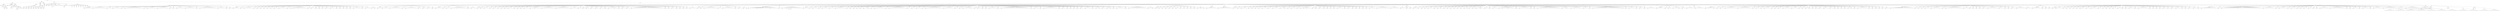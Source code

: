 graph Tree {
	"t0" [label = "TEI"];
	"t1" [label = "teiHeader"];
	"t2" [label = "fileDesc"];
	"t3" [label = "titleStmt"];
	"t4" [label = "title"];
	"t5" [label = "title"];
	"t6" [label = "author"];
	"t7" [label = "idno"];
	"t8" [label = "idno"];
	"t9" [label = "persName"];
	"t10" [label = "forename"];
	"t11" [label = "surname"];
	"t12" [label = "editor"];
	"t13" [label = "publicationStmt"];
	"t14" [label = "publisher"];
	"t15" [label = "idno"];
	"t16" [label = "idno"];
	"t17" [label = "idno"];
	"t18" [label = "availability"];
	"t19" [label = "licence"];
	"t20" [label = "ab"];
	"t21" [label = "ref"];
	"t22" [label = "sourceDesc"];
	"t23" [label = "bibl"];
	"t24" [label = "name"];
	"t25" [label = "idno"];
	"t26" [label = "idno"];
	"t27" [label = "availability"];
	"t28" [label = "licence"];
	"t29" [label = "ab"];
	"t30" [label = "ref"];
	"t31" [label = "bibl"];
	"t32" [label = "date"];
	"t33" [label = "date"];
	"t34" [label = "idno"];
	"t35" [label = "profileDesc"];
	"t36" [label = "particDesc"];
	"t37" [label = "listPerson"];
	"t38" [label = "person"];
	"t39" [label = "persName"];
	"t40" [label = "person"];
	"t41" [label = "persName"];
	"t42" [label = "person"];
	"t43" [label = "persName"];
	"t44" [label = "person"];
	"t45" [label = "persName"];
	"t46" [label = "person"];
	"t47" [label = "persName"];
	"t48" [label = "person"];
	"t49" [label = "persName"];
	"t50" [label = "person"];
	"t51" [label = "persName"];
	"t52" [label = "person"];
	"t53" [label = "persName"];
	"t54" [label = "person"];
	"t55" [label = "persName"];
	"t56" [label = "textClass"];
	"t57" [label = "keywords"];
	"t58" [label = "term"];
	"t59" [label = "term"];
	"t60" [label = "classCode"];
	"t61" [label = "revisionDesc"];
	"t62" [label = "listChange"];
	"t63" [label = "change"];
	"t64" [label = "text"];
	"t65" [label = "front"];
	"t66" [label = "docTitle"];
	"t67" [label = "titlePart"];
	"t68" [label = "titlePart"];
	"t69" [label = "docDate"];
	"t70" [label = "docAuthor"];
	"t71" [label = "div"];
	"t72" [label = "div"];
	"t73" [label = "div"];
	"t74" [label = "p"];
	"t75" [label = "div"];
	"t76" [label = "p"];
	"t77" [label = "performance"];
	"t78" [label = "ab"];
	"t79" [label = "div"];
	"t80" [label = "head"];
	"t81" [label = "p"];
	"t82" [label = "p"];
	"t83" [label = "p"];
	"t84" [label = "p"];
	"t85" [label = "p"];
	"t86" [label = "div"];
	"t87" [label = "opener"];
	"t88" [label = "salute"];
	"t89" [label = "head"];
	"t90" [label = "p"];
	"t91" [label = "p"];
	"t92" [label = "castList"];
	"t93" [label = "head"];
	"t94" [label = "castItem"];
	"t95" [label = "role"];
	"t96" [label = "castItem"];
	"t97" [label = "role"];
	"t98" [label = "castItem"];
	"t99" [label = "role"];
	"t100" [label = "castItem"];
	"t101" [label = "role"];
	"t102" [label = "castItem"];
	"t103" [label = "role"];
	"t104" [label = "castItem"];
	"t105" [label = "role"];
	"t106" [label = "castItem"];
	"t107" [label = "role"];
	"t108" [label = "castItem"];
	"t109" [label = "role"];
	"t110" [label = "body"];
	"t111" [label = "div"];
	"t112" [label = "head"];
	"t113" [label = "div"];
	"t114" [label = "head"];
	"t115" [label = "sp"];
	"t116" [label = "speaker"];
	"t117" [label = "l"];
	"t118" [label = "l"];
	"t119" [label = "l"];
	"t120" [label = "l"];
	"t121" [label = "l"];
	"t122" [label = "sp"];
	"t123" [label = "speaker"];
	"t124" [label = "l"];
	"t125" [label = "l"];
	"t126" [label = "l"];
	"t127" [label = "l"];
	"t128" [label = "l"];
	"t129" [label = "l"];
	"t130" [label = "l"];
	"t131" [label = "l"];
	"t132" [label = "l"];
	"t133" [label = "sp"];
	"t134" [label = "speaker"];
	"t135" [label = "l"];
	"t136" [label = "l"];
	"t137" [label = "l"];
	"t138" [label = "sp"];
	"t139" [label = "speaker"];
	"t140" [label = "l"];
	"t141" [label = "l"];
	"t142" [label = "l"];
	"t143" [label = "l"];
	"t144" [label = "l"];
	"t145" [label = "sp"];
	"t146" [label = "speaker"];
	"t147" [label = "l"];
	"t148" [label = "sp"];
	"t149" [label = "speaker"];
	"t150" [label = "l"];
	"t151" [label = "l"];
	"t152" [label = "l"];
	"t153" [label = "l"];
	"t154" [label = "l"];
	"t155" [label = "l"];
	"t156" [label = "l"];
	"t157" [label = "l"];
	"t158" [label = "l"];
	"t159" [label = "l"];
	"t160" [label = "l"];
	"t161" [label = "l"];
	"t162" [label = "l"];
	"t163" [label = "sp"];
	"t164" [label = "speaker"];
	"t165" [label = "l"];
	"t166" [label = "sp"];
	"t167" [label = "speaker"];
	"t168" [label = "l"];
	"t169" [label = "l"];
	"t170" [label = "l"];
	"t171" [label = "l"];
	"t172" [label = "l"];
	"t173" [label = "l"];
	"t174" [label = "sp"];
	"t175" [label = "speaker"];
	"t176" [label = "l"];
	"t177" [label = "l"];
	"t178" [label = "l"];
	"t179" [label = "l"];
	"t180" [label = "l"];
	"t181" [label = "l"];
	"t182" [label = "l"];
	"t183" [label = "l"];
	"t184" [label = "sp"];
	"t185" [label = "speaker"];
	"t186" [label = "l"];
	"t187" [label = "sp"];
	"t188" [label = "speaker"];
	"t189" [label = "l"];
	"t190" [label = "sp"];
	"t191" [label = "speaker"];
	"t192" [label = "l"];
	"t193" [label = "l"];
	"t194" [label = "l"];
	"t195" [label = "l"];
	"t196" [label = "l"];
	"t197" [label = "sp"];
	"t198" [label = "speaker"];
	"t199" [label = "l"];
	"t200" [label = "l"];
	"t201" [label = "l"];
	"t202" [label = "l"];
	"t203" [label = "l"];
	"t204" [label = "l"];
	"t205" [label = "l"];
	"t206" [label = "sp"];
	"t207" [label = "speaker"];
	"t208" [label = "l"];
	"t209" [label = "sp"];
	"t210" [label = "speaker"];
	"t211" [label = "l"];
	"t212" [label = "l"];
	"t213" [label = "l"];
	"t214" [label = "l"];
	"t215" [label = "l"];
	"t216" [label = "l"];
	"t217" [label = "l"];
	"t218" [label = "l"];
	"t219" [label = "l"];
	"t220" [label = "l"];
	"t221" [label = "l"];
	"t222" [label = "l"];
	"t223" [label = "sp"];
	"t224" [label = "speaker"];
	"t225" [label = "l"];
	"t226" [label = "l"];
	"t227" [label = "l"];
	"t228" [label = "l"];
	"t229" [label = "l"];
	"t230" [label = "sp"];
	"t231" [label = "speaker"];
	"t232" [label = "l"];
	"t233" [label = "sp"];
	"t234" [label = "speaker"];
	"t235" [label = "l"];
	"t236" [label = "div"];
	"t237" [label = "head"];
	"t238" [label = "sp"];
	"t239" [label = "speaker"];
	"t240" [label = "l"];
	"t241" [label = "l"];
	"t242" [label = "l"];
	"t243" [label = "l"];
	"t244" [label = "sp"];
	"t245" [label = "speaker"];
	"t246" [label = "l"];
	"t247" [label = "sp"];
	"t248" [label = "speaker"];
	"t249" [label = "l"];
	"t250" [label = "l"];
	"t251" [label = "l"];
	"t252" [label = "l"];
	"t253" [label = "l"];
	"t254" [label = "l"];
	"t255" [label = "sp"];
	"t256" [label = "speaker"];
	"t257" [label = "l"];
	"t258" [label = "sp"];
	"t259" [label = "speaker"];
	"t260" [label = "l"];
	"t261" [label = "sp"];
	"t262" [label = "speaker"];
	"t263" [label = "l"];
	"t264" [label = "sp"];
	"t265" [label = "speaker"];
	"t266" [label = "l"];
	"t267" [label = "sp"];
	"t268" [label = "speaker"];
	"t269" [label = "l"];
	"t270" [label = "sp"];
	"t271" [label = "speaker"];
	"t272" [label = "l"];
	"t273" [label = "sp"];
	"t274" [label = "speaker"];
	"t275" [label = "l"];
	"t276" [label = "l"];
	"t277" [label = "sp"];
	"t278" [label = "speaker"];
	"t279" [label = "l"];
	"t280" [label = "l"];
	"t281" [label = "l"];
	"t282" [label = "l"];
	"t283" [label = "l"];
	"t284" [label = "sp"];
	"t285" [label = "speaker"];
	"t286" [label = "l"];
	"t287" [label = "sp"];
	"t288" [label = "speaker"];
	"t289" [label = "note"];
	"t290" [label = "note"];
	"t291" [label = "l"];
	"t292" [label = "l"];
	"t293" [label = "note"];
	"t294" [label = "l"];
	"t295" [label = "l"];
	"t296" [label = "l"];
	"t297" [label = "l"];
	"t298" [label = "l"];
	"t299" [label = "l"];
	"t300" [label = "sp"];
	"t301" [label = "speaker"];
	"t302" [label = "l"];
	"t303" [label = "sp"];
	"t304" [label = "speaker"];
	"t305" [label = "l"];
	"t306" [label = "l"];
	"t307" [label = "sp"];
	"t308" [label = "speaker"];
	"t309" [label = "l"];
	"t310" [label = "sp"];
	"t311" [label = "speaker"];
	"t312" [label = "l"];
	"t313" [label = "sp"];
	"t314" [label = "speaker"];
	"t315" [label = "l"];
	"t316" [label = "sp"];
	"t317" [label = "speaker"];
	"t318" [label = "l"];
	"t319" [label = "l"];
	"t320" [label = "sp"];
	"t321" [label = "speaker"];
	"t322" [label = "l"];
	"t323" [label = "l"];
	"t324" [label = "l"];
	"t325" [label = "sp"];
	"t326" [label = "speaker"];
	"t327" [label = "l"];
	"t328" [label = "sp"];
	"t329" [label = "speaker"];
	"t330" [label = "l"];
	"t331" [label = "sp"];
	"t332" [label = "speaker"];
	"t333" [label = "l"];
	"t334" [label = "sp"];
	"t335" [label = "speaker"];
	"t336" [label = "l"];
	"t337" [label = "sp"];
	"t338" [label = "speaker"];
	"t339" [label = "l"];
	"t340" [label = "sp"];
	"t341" [label = "speaker"];
	"t342" [label = "l"];
	"t343" [label = "l"];
	"t344" [label = "l"];
	"t345" [label = "l"];
	"t346" [label = "l"];
	"t347" [label = "sp"];
	"t348" [label = "speaker"];
	"t349" [label = "l"];
	"t350" [label = "sp"];
	"t351" [label = "speaker"];
	"t352" [label = "l"];
	"t353" [label = "l"];
	"t354" [label = "l"];
	"t355" [label = "sp"];
	"t356" [label = "speaker"];
	"t357" [label = "l"];
	"t358" [label = "stage"];
	"t359" [label = "l"];
	"t360" [label = "div"];
	"t361" [label = "head"];
	"t362" [label = "sp"];
	"t363" [label = "speaker"];
	"t364" [label = "l"];
	"t365" [label = "l"];
	"t366" [label = "sp"];
	"t367" [label = "speaker"];
	"t368" [label = "l"];
	"t369" [label = "l"];
	"t370" [label = "l"];
	"t371" [label = "l"];
	"t372" [label = "sp"];
	"t373" [label = "speaker"];
	"t374" [label = "l"];
	"t375" [label = "l"];
	"t376" [label = "l"];
	"t377" [label = "l"];
	"t378" [label = "l"];
	"t379" [label = "l"];
	"t380" [label = "l"];
	"t381" [label = "l"];
	"t382" [label = "sp"];
	"t383" [label = "speaker"];
	"t384" [label = "l"];
	"t385" [label = "sp"];
	"t386" [label = "speaker"];
	"t387" [label = "l"];
	"t388" [label = "l"];
	"t389" [label = "l"];
	"t390" [label = "l"];
	"t391" [label = "l"];
	"t392" [label = "l"];
	"t393" [label = "l"];
	"t394" [label = "l"];
	"t395" [label = "sp"];
	"t396" [label = "speaker"];
	"t397" [label = "l"];
	"t398" [label = "l"];
	"t399" [label = "sp"];
	"t400" [label = "speaker"];
	"t401" [label = "l"];
	"t402" [label = "l"];
	"t403" [label = "sp"];
	"t404" [label = "speaker"];
	"t405" [label = "l"];
	"t406" [label = "l"];
	"t407" [label = "sp"];
	"t408" [label = "speaker"];
	"t409" [label = "l"];
	"t410" [label = "div"];
	"t411" [label = "head"];
	"t412" [label = "sp"];
	"t413" [label = "speaker"];
	"t414" [label = "l"];
	"t415" [label = "l"];
	"t416" [label = "l"];
	"t417" [label = "l"];
	"t418" [label = "sp"];
	"t419" [label = "speaker"];
	"t420" [label = "l"];
	"t421" [label = "sp"];
	"t422" [label = "speaker"];
	"t423" [label = "l"];
	"t424" [label = "l"];
	"t425" [label = "sp"];
	"t426" [label = "speaker"];
	"t427" [label = "l"];
	"t428" [label = "l"];
	"t429" [label = "l"];
	"t430" [label = "note"];
	"t431" [label = "l"];
	"t432" [label = "l"];
	"t433" [label = "l"];
	"t434" [label = "l"];
	"t435" [label = "l"];
	"t436" [label = "l"];
	"t437" [label = "l"];
	"t438" [label = "sp"];
	"t439" [label = "speaker"];
	"t440" [label = "l"];
	"t441" [label = "sp"];
	"t442" [label = "speaker"];
	"t443" [label = "l"];
	"t444" [label = "l"];
	"t445" [label = "l"];
	"t446" [label = "div"];
	"t447" [label = "head"];
	"t448" [label = "sp"];
	"t449" [label = "speaker"];
	"t450" [label = "l"];
	"t451" [label = "sp"];
	"t452" [label = "speaker"];
	"t453" [label = "l"];
	"t454" [label = "sp"];
	"t455" [label = "speaker"];
	"t456" [label = "l"];
	"t457" [label = "l"];
	"t458" [label = "l"];
	"t459" [label = "sp"];
	"t460" [label = "speaker"];
	"t461" [label = "l"];
	"t462" [label = "sp"];
	"t463" [label = "speaker"];
	"t464" [label = "l"];
	"t465" [label = "l"];
	"t466" [label = "sp"];
	"t467" [label = "speaker"];
	"t468" [label = "l"];
	"t469" [label = "sp"];
	"t470" [label = "speaker"];
	"t471" [label = "l"];
	"t472" [label = "sp"];
	"t473" [label = "speaker"];
	"t474" [label = "l"];
	"t475" [label = "sp"];
	"t476" [label = "speaker"];
	"t477" [label = "l"];
	"t478" [label = "l"];
	"t479" [label = "l"];
	"t480" [label = "sp"];
	"t481" [label = "speaker"];
	"t482" [label = "l"];
	"t483" [label = "sp"];
	"t484" [label = "speaker"];
	"t485" [label = "l"];
	"t486" [label = "sp"];
	"t487" [label = "speaker"];
	"t488" [label = "l"];
	"t489" [label = "sp"];
	"t490" [label = "speaker"];
	"t491" [label = "l"];
	"t492" [label = "l"];
	"t493" [label = "l"];
	"t494" [label = "sp"];
	"t495" [label = "speaker"];
	"t496" [label = "l"];
	"t497" [label = "l"];
	"t498" [label = "stage"];
	"t499" [label = "l"];
	"t500" [label = "l"];
	"t501" [label = "l"];
	"t502" [label = "l"];
	"t503" [label = "sp"];
	"t504" [label = "speaker"];
	"t505" [label = "l"];
	"t506" [label = "l"];
	"t507" [label = "l"];
	"t508" [label = "l"];
	"t509" [label = "l"];
	"t510" [label = "l"];
	"t511" [label = "l"];
	"t512" [label = "l"];
	"t513" [label = "l"];
	"t514" [label = "sp"];
	"t515" [label = "speaker"];
	"t516" [label = "l"];
	"t517" [label = "l"];
	"t518" [label = "l"];
	"t519" [label = "l"];
	"t520" [label = "l"];
	"t521" [label = "l"];
	"t522" [label = "l"];
	"t523" [label = "l"];
	"t524" [label = "l"];
	"t525" [label = "l"];
	"t526" [label = "sp"];
	"t527" [label = "speaker"];
	"t528" [label = "l"];
	"t529" [label = "l"];
	"t530" [label = "l"];
	"t531" [label = "l"];
	"t532" [label = "sp"];
	"t533" [label = "speaker"];
	"t534" [label = "l"];
	"t535" [label = "l"];
	"t536" [label = "sp"];
	"t537" [label = "speaker"];
	"t538" [label = "l"];
	"t539" [label = "sp"];
	"t540" [label = "speaker"];
	"t541" [label = "l"];
	"t542" [label = "l"];
	"t543" [label = "sp"];
	"t544" [label = "speaker"];
	"t545" [label = "l"];
	"t546" [label = "l"];
	"t547" [label = "sp"];
	"t548" [label = "speaker"];
	"t549" [label = "l"];
	"t550" [label = "l"];
	"t551" [label = "sp"];
	"t552" [label = "speaker"];
	"t553" [label = "l"];
	"t554" [label = "l"];
	"t555" [label = "sp"];
	"t556" [label = "speaker"];
	"t557" [label = "l"];
	"t558" [label = "sp"];
	"t559" [label = "speaker"];
	"t560" [label = "l"];
	"t561" [label = "l"];
	"t562" [label = "l"];
	"t563" [label = "stage"];
	"t564" [label = "l"];
	"t565" [label = "l"];
	"t566" [label = "sp"];
	"t567" [label = "speaker"];
	"t568" [label = "l"];
	"t569" [label = "sp"];
	"t570" [label = "speaker"];
	"t571" [label = "l"];
	"t572" [label = "l"];
	"t573" [label = "sp"];
	"t574" [label = "speaker"];
	"t575" [label = "l"];
	"t576" [label = "l"];
	"t577" [label = "sp"];
	"t578" [label = "speaker"];
	"t579" [label = "l"];
	"t580" [label = "l"];
	"t581" [label = "l"];
	"t582" [label = "l"];
	"t583" [label = "l"];
	"t584" [label = "l"];
	"t585" [label = "l"];
	"t586" [label = "l"];
	"t587" [label = "l"];
	"t588" [label = "l"];
	"t589" [label = "l"];
	"t590" [label = "l"];
	"t591" [label = "l"];
	"t592" [label = "l"];
	"t593" [label = "l"];
	"t594" [label = "l"];
	"t595" [label = "l"];
	"t596" [label = "l"];
	"t597" [label = "l"];
	"t598" [label = "l"];
	"t599" [label = "l"];
	"t600" [label = "l"];
	"t601" [label = "l"];
	"t602" [label = "l"];
	"t603" [label = "sp"];
	"t604" [label = "speaker"];
	"t605" [label = "l"];
	"t606" [label = "sp"];
	"t607" [label = "speaker"];
	"t608" [label = "l"];
	"t609" [label = "sp"];
	"t610" [label = "speaker"];
	"t611" [label = "l"];
	"t612" [label = "l"];
	"t613" [label = "sp"];
	"t614" [label = "speaker"];
	"t615" [label = "l"];
	"t616" [label = "sp"];
	"t617" [label = "speaker"];
	"t618" [label = "l"];
	"t619" [label = "sp"];
	"t620" [label = "speaker"];
	"t621" [label = "l"];
	"t622" [label = "sp"];
	"t623" [label = "speaker"];
	"t624" [label = "l"];
	"t625" [label = "sp"];
	"t626" [label = "speaker"];
	"t627" [label = "l"];
	"t628" [label = "l"];
	"t629" [label = "l"];
	"t630" [label = "l"];
	"t631" [label = "div"];
	"t632" [label = "head"];
	"t633" [label = "sp"];
	"t634" [label = "speaker"];
	"t635" [label = "l"];
	"t636" [label = "sp"];
	"t637" [label = "speaker"];
	"t638" [label = "l"];
	"t639" [label = "sp"];
	"t640" [label = "speaker"];
	"t641" [label = "l"];
	"t642" [label = "l"];
	"t643" [label = "l"];
	"t644" [label = "l"];
	"t645" [label = "l"];
	"t646" [label = "l"];
	"t647" [label = "l"];
	"t648" [label = "l"];
	"t649" [label = "l"];
	"t650" [label = "sp"];
	"t651" [label = "speaker"];
	"t652" [label = "l"];
	"t653" [label = "l"];
	"t654" [label = "sp"];
	"t655" [label = "speaker"];
	"t656" [label = "l"];
	"t657" [label = "l"];
	"t658" [label = "l"];
	"t659" [label = "l"];
	"t660" [label = "l"];
	"t661" [label = "l"];
	"t662" [label = "l"];
	"t663" [label = "l"];
	"t664" [label = "sp"];
	"t665" [label = "speaker"];
	"t666" [label = "l"];
	"t667" [label = "sp"];
	"t668" [label = "speaker"];
	"t669" [label = "l"];
	"t670" [label = "l"];
	"t671" [label = "sp"];
	"t672" [label = "speaker"];
	"t673" [label = "l"];
	"t674" [label = "stage"];
	"t675" [label = "div"];
	"t676" [label = "head"];
	"t677" [label = "sp"];
	"t678" [label = "speaker"];
	"t679" [label = "l"];
	"t680" [label = "l"];
	"t681" [label = "l"];
	"t682" [label = "l"];
	"t683" [label = "l"];
	"t684" [label = "stage"];
	"t685" [label = "l"];
	"t686" [label = "l"];
	"t687" [label = "l"];
	"t688" [label = "l"];
	"t689" [label = "l"];
	"t690" [label = "l"];
	"t691" [label = "l"];
	"t692" [label = "l"];
	"t693" [label = "l"];
	"t694" [label = "stage"];
	"t695" [label = "l"];
	"t696" [label = "l"];
	"t697" [label = "l"];
	"t698" [label = "l"];
	"t699" [label = "l"];
	"t700" [label = "sp"];
	"t701" [label = "speaker"];
	"t702" [label = "l"];
	"t703" [label = "sp"];
	"t704" [label = "speaker"];
	"t705" [label = "l"];
	"t706" [label = "l"];
	"t707" [label = "stage"];
	"t708" [label = "note"];
	"t709" [label = "p"];
	"t710" [label = "s"];
	"t711" [label = "s"];
	"t712" [label = "s"];
	"t713" [label = "stage"];
	"t714" [label = "l"];
	"t715" [label = "l"];
	"t716" [label = "l"];
	"t717" [label = "l"];
	"t718" [label = "l"];
	"t719" [label = "l"];
	"t720" [label = "l"];
	"t721" [label = "l"];
	"t722" [label = "div"];
	"t723" [label = "head"];
	"t724" [label = "sp"];
	"t725" [label = "speaker"];
	"t726" [label = "l"];
	"t727" [label = "l"];
	"t728" [label = "l"];
	"t729" [label = "sp"];
	"t730" [label = "speaker"];
	"t731" [label = "l"];
	"t732" [label = "sp"];
	"t733" [label = "speaker"];
	"t734" [label = "l"];
	"t735" [label = "l"];
	"t736" [label = "l"];
	"t737" [label = "sp"];
	"t738" [label = "speaker"];
	"t739" [label = "l"];
	"t740" [label = "sp"];
	"t741" [label = "speaker"];
	"t742" [label = "l"];
	"t743" [label = "l"];
	"t744" [label = "l"];
	"t745" [label = "l"];
	"t746" [label = "sp"];
	"t747" [label = "speaker"];
	"t748" [label = "l"];
	"t749" [label = "l"];
	"t750" [label = "l"];
	"t751" [label = "sp"];
	"t752" [label = "speaker"];
	"t753" [label = "l"];
	"t754" [label = "l"];
	"t755" [label = "l"];
	"t756" [label = "l"];
	"t757" [label = "l"];
	"t758" [label = "l"];
	"t759" [label = "l"];
	"t760" [label = "sp"];
	"t761" [label = "speaker"];
	"t762" [label = "l"];
	"t763" [label = "sp"];
	"t764" [label = "speaker"];
	"t765" [label = "l"];
	"t766" [label = "sp"];
	"t767" [label = "speaker"];
	"t768" [label = "l"];
	"t769" [label = "sp"];
	"t770" [label = "speaker"];
	"t771" [label = "l"];
	"t772" [label = "sp"];
	"t773" [label = "speaker"];
	"t774" [label = "l"];
	"t775" [label = "sp"];
	"t776" [label = "speaker"];
	"t777" [label = "l"];
	"t778" [label = "l"];
	"t779" [label = "stage"];
	"t780" [label = "l"];
	"t781" [label = "sp"];
	"t782" [label = "speaker"];
	"t783" [label = "l"];
	"t784" [label = "sp"];
	"t785" [label = "speaker"];
	"t786" [label = "l"];
	"t787" [label = "l"];
	"t788" [label = "l"];
	"t789" [label = "l"];
	"t790" [label = "l"];
	"t791" [label = "l"];
	"t792" [label = "l"];
	"t793" [label = "sp"];
	"t794" [label = "speaker"];
	"t795" [label = "l"];
	"t796" [label = "sp"];
	"t797" [label = "speaker"];
	"t798" [label = "l"];
	"t799" [label = "l"];
	"t800" [label = "l"];
	"t801" [label = "l"];
	"t802" [label = "l"];
	"t803" [label = "l"];
	"t804" [label = "l"];
	"t805" [label = "l"];
	"t806" [label = "l"];
	"t807" [label = "l"];
	"t808" [label = "l"];
	"t809" [label = "l"];
	"t810" [label = "sp"];
	"t811" [label = "speaker"];
	"t812" [label = "l"];
	"t813" [label = "l"];
	"t814" [label = "sp"];
	"t815" [label = "speaker"];
	"t816" [label = "l"];
	"t817" [label = "l"];
	"t818" [label = "sp"];
	"t819" [label = "speaker"];
	"t820" [label = "l"];
	"t821" [label = "l"];
	"t822" [label = "l"];
	"t823" [label = "sp"];
	"t824" [label = "speaker"];
	"t825" [label = "l"];
	"t826" [label = "sp"];
	"t827" [label = "speaker"];
	"t828" [label = "l"];
	"t829" [label = "l"];
	"t830" [label = "l"];
	"t831" [label = "l"];
	"t832" [label = "l"];
	"t833" [label = "l"];
	"t834" [label = "l"];
	"t835" [label = "l"];
	"t836" [label = "l"];
	"t837" [label = "l"];
	"t838" [label = "l"];
	"t839" [label = "l"];
	"t840" [label = "sp"];
	"t841" [label = "speaker"];
	"t842" [label = "l"];
	"t843" [label = "l"];
	"t844" [label = "l"];
	"t845" [label = "l"];
	"t846" [label = "l"];
	"t847" [label = "l"];
	"t848" [label = "l"];
	"t849" [label = "sp"];
	"t850" [label = "speaker"];
	"t851" [label = "l"];
	"t852" [label = "l"];
	"t853" [label = "sp"];
	"t854" [label = "speaker"];
	"t855" [label = "l"];
	"t856" [label = "sp"];
	"t857" [label = "speaker"];
	"t858" [label = "l"];
	"t859" [label = "l"];
	"t860" [label = "l"];
	"t861" [label = "l"];
	"t862" [label = "note"];
	"t863" [label = "l"];
	"t864" [label = "l"];
	"t865" [label = "sp"];
	"t866" [label = "speaker"];
	"t867" [label = "l"];
	"t868" [label = "sp"];
	"t869" [label = "speaker"];
	"t870" [label = "l"];
	"t871" [label = "l"];
	"t872" [label = "sp"];
	"t873" [label = "speaker"];
	"t874" [label = "l"];
	"t875" [label = "sp"];
	"t876" [label = "speaker"];
	"t877" [label = "l"];
	"t878" [label = "sp"];
	"t879" [label = "speaker"];
	"t880" [label = "l"];
	"t881" [label = "l"];
	"t882" [label = "l"];
	"t883" [label = "l"];
	"t884" [label = "l"];
	"t885" [label = "sp"];
	"t886" [label = "speaker"];
	"t887" [label = "l"];
	"t888" [label = "sp"];
	"t889" [label = "speaker"];
	"t890" [label = "l"];
	"t891" [label = "l"];
	"t892" [label = "l"];
	"t893" [label = "l"];
	"t894" [label = "l"];
	"t895" [label = "l"];
	"t896" [label = "l"];
	"t897" [label = "l"];
	"t898" [label = "l"];
	"t899" [label = "l"];
	"t900" [label = "l"];
	"t901" [label = "l"];
	"t902" [label = "l"];
	"t903" [label = "l"];
	"t904" [label = "l"];
	"t905" [label = "l"];
	"t906" [label = "l"];
	"t907" [label = "l"];
	"t908" [label = "l"];
	"t909" [label = "l"];
	"t910" [label = "l"];
	"t911" [label = "sp"];
	"t912" [label = "speaker"];
	"t913" [label = "l"];
	"t914" [label = "sp"];
	"t915" [label = "speaker"];
	"t916" [label = "l"];
	"t917" [label = "l"];
	"t918" [label = "l"];
	"t919" [label = "sp"];
	"t920" [label = "speaker"];
	"t921" [label = "l"];
	"t922" [label = "sp"];
	"t923" [label = "speaker"];
	"t924" [label = "note"];
	"t925" [label = "l"];
	"t926" [label = "l"];
	"t927" [label = "l"];
	"t928" [label = "l"];
	"t929" [label = "l"];
	"t930" [label = "l"];
	"t931" [label = "l"];
	"t932" [label = "l"];
	"t933" [label = "l"];
	"t934" [label = "sp"];
	"t935" [label = "speaker"];
	"t936" [label = "l"];
	"t937" [label = "sp"];
	"t938" [label = "speaker"];
	"t939" [label = "l"];
	"t940" [label = "l"];
	"t941" [label = "sp"];
	"t942" [label = "speaker"];
	"t943" [label = "l"];
	"t944" [label = "sp"];
	"t945" [label = "speaker"];
	"t946" [label = "l"];
	"t947" [label = "sp"];
	"t948" [label = "speaker"];
	"t949" [label = "l"];
	"t950" [label = "sp"];
	"t951" [label = "speaker"];
	"t952" [label = "l"];
	"t953" [label = "sp"];
	"t954" [label = "speaker"];
	"t955" [label = "l"];
	"t956" [label = "l"];
	"t957" [label = "sp"];
	"t958" [label = "speaker"];
	"t959" [label = "l"];
	"t960" [label = "l"];
	"t961" [label = "l"];
	"t962" [label = "l"];
	"t963" [label = "sp"];
	"t964" [label = "speaker"];
	"t965" [label = "l"];
	"t966" [label = "sp"];
	"t967" [label = "speaker"];
	"t968" [label = "l"];
	"t969" [label = "stage"];
	"t970" [label = "l"];
	"t971" [label = "sp"];
	"t972" [label = "speaker"];
	"t973" [label = "l"];
	"t974" [label = "l"];
	"t975" [label = "sp"];
	"t976" [label = "speaker"];
	"t977" [label = "l"];
	"t978" [label = "stage"];
	"t979" [label = "l"];
	"t980" [label = "sp"];
	"t981" [label = "speaker"];
	"t982" [label = "l"];
	"t983" [label = "sp"];
	"t984" [label = "speaker"];
	"t985" [label = "l"];
	"t986" [label = "l"];
	"t987" [label = "l"];
	"t988" [label = "l"];
	"t989" [label = "l"];
	"t990" [label = "sp"];
	"t991" [label = "speaker"];
	"t992" [label = "l"];
	"t993" [label = "sp"];
	"t994" [label = "speaker"];
	"t995" [label = "l"];
	"t996" [label = "l"];
	"t997" [label = "l"];
	"t998" [label = "l"];
	"t999" [label = "l"];
	"t1000" [label = "note"];
	"t1001" [label = "l"];
	"t1002" [label = "l"];
	"t1003" [label = "l"];
	"t1004" [label = "l"];
	"t1005" [label = "l"];
	"t1006" [label = "l"];
	"t1007" [label = "l"];
	"t1008" [label = "sp"];
	"t1009" [label = "speaker"];
	"t1010" [label = "l"];
	"t1011" [label = "l"];
	"t1012" [label = "stage"];
	"t1013" [label = "l"];
	"t1014" [label = "div"];
	"t1015" [label = "head"];
	"t1016" [label = "sp"];
	"t1017" [label = "speaker"];
	"t1018" [label = "l"];
	"t1019" [label = "sp"];
	"t1020" [label = "speaker"];
	"t1021" [label = "l"];
	"t1022" [label = "sp"];
	"t1023" [label = "speaker"];
	"t1024" [label = "l"];
	"t1025" [label = "sp"];
	"t1026" [label = "speaker"];
	"t1027" [label = "l"];
	"t1028" [label = "sp"];
	"t1029" [label = "speaker"];
	"t1030" [label = "l"];
	"t1031" [label = "sp"];
	"t1032" [label = "speaker"];
	"t1033" [label = "l"];
	"t1034" [label = "sp"];
	"t1035" [label = "speaker"];
	"t1036" [label = "l"];
	"t1037" [label = "l"];
	"t1038" [label = "sp"];
	"t1039" [label = "speaker"];
	"t1040" [label = "l"];
	"t1041" [label = "sp"];
	"t1042" [label = "speaker"];
	"t1043" [label = "l"];
	"t1044" [label = "sp"];
	"t1045" [label = "speaker"];
	"t1046" [label = "l"];
	"t1047" [label = "sp"];
	"t1048" [label = "speaker"];
	"t1049" [label = "l"];
	"t1050" [label = "sp"];
	"t1051" [label = "speaker"];
	"t1052" [label = "l"];
	"t1053" [label = "sp"];
	"t1054" [label = "speaker"];
	"t1055" [label = "l"];
	"t1056" [label = "stage"];
	"t1057" [label = "l"];
	"t1058" [label = "stage"];
	"t1059" [label = "l"];
	"t1060" [label = "div"];
	"t1061" [label = "head"];
	"t1062" [label = "sp"];
	"t1063" [label = "speaker"];
	"t1064" [label = "l"];
	"t1065" [label = "l"];
	"t1066" [label = "l"];
	"t1067" [label = "l"];
	"t1068" [label = "l"];
	"t1069" [label = "l"];
	"t1070" [label = "l"];
	"t1071" [label = "div"];
	"t1072" [label = "head"];
	"t1073" [label = "sp"];
	"t1074" [label = "speaker"];
	"t1075" [label = "l"];
	"t1076" [label = "l"];
	"t1077" [label = "l"];
	"t1078" [label = "l"];
	"t1079" [label = "l"];
	"t1080" [label = "l"];
	"t1081" [label = "l"];
	"t1082" [label = "l"];
	"t1083" [label = "l"];
	"t1084" [label = "l"];
	"t1085" [label = "div"];
	"t1086" [label = "head"];
	"t1087" [label = "sp"];
	"t1088" [label = "speaker"];
	"t1089" [label = "l"];
	"t1090" [label = "l"];
	"t1091" [label = "sp"];
	"t1092" [label = "speaker"];
	"t1093" [label = "l"];
	"t1094" [label = "sp"];
	"t1095" [label = "speaker"];
	"t1096" [label = "l"];
	"t1097" [label = "l"];
	"t1098" [label = "l"];
	"t1099" [label = "l"];
	"t1100" [label = "sp"];
	"t1101" [label = "speaker"];
	"t1102" [label = "l"];
	"t1103" [label = "sp"];
	"t1104" [label = "speaker"];
	"t1105" [label = "l"];
	"t1106" [label = "sp"];
	"t1107" [label = "speaker"];
	"t1108" [label = "l"];
	"t1109" [label = "sp"];
	"t1110" [label = "speaker"];
	"t1111" [label = "l"];
	"t1112" [label = "sp"];
	"t1113" [label = "speaker"];
	"t1114" [label = "l"];
	"t1115" [label = "l"];
	"t1116" [label = "l"];
	"t1117" [label = "sp"];
	"t1118" [label = "speaker"];
	"t1119" [label = "l"];
	"t1120" [label = "l"];
	"t1121" [label = "sp"];
	"t1122" [label = "speaker"];
	"t1123" [label = "l"];
	"t1124" [label = "l"];
	"t1125" [label = "l"];
	"t1126" [label = "l"];
	"t1127" [label = "sp"];
	"t1128" [label = "speaker"];
	"t1129" [label = "l"];
	"t1130" [label = "l"];
	"t1131" [label = "stage"];
	"t1132" [label = "l"];
	"t1133" [label = "sp"];
	"t1134" [label = "speaker"];
	"t1135" [label = "l"];
	"t1136" [label = "sp"];
	"t1137" [label = "speaker"];
	"t1138" [label = "l"];
	"t1139" [label = "l"];
	"t1140" [label = "l"];
	"t1141" [label = "sp"];
	"t1142" [label = "speaker"];
	"t1143" [label = "l"];
	"t1144" [label = "sp"];
	"t1145" [label = "speaker"];
	"t1146" [label = "l"];
	"t1147" [label = "stage"];
	"t1148" [label = "l"];
	"t1149" [label = "stage"];
	"t1150" [label = "l"];
	"t1151" [label = "l"];
	"t1152" [label = "l"];
	"t1153" [label = "sp"];
	"t1154" [label = "speaker"];
	"t1155" [label = "l"];
	"t1156" [label = "sp"];
	"t1157" [label = "speaker"];
	"t1158" [label = "l"];
	"t1159" [label = "sp"];
	"t1160" [label = "speaker"];
	"t1161" [label = "l"];
	"t1162" [label = "l"];
	"t1163" [label = "sp"];
	"t1164" [label = "speaker"];
	"t1165" [label = "l"];
	"t1166" [label = "sp"];
	"t1167" [label = "speaker"];
	"t1168" [label = "l"];
	"t1169" [label = "sp"];
	"t1170" [label = "speaker"];
	"t1171" [label = "l"];
	"t1172" [label = "sp"];
	"t1173" [label = "speaker"];
	"t1174" [label = "l"];
	"t1175" [label = "sp"];
	"t1176" [label = "speaker"];
	"t1177" [label = "l"];
	"t1178" [label = "l"];
	"t1179" [label = "l"];
	"t1180" [label = "l"];
	"t1181" [label = "sp"];
	"t1182" [label = "speaker"];
	"t1183" [label = "l"];
	"t1184" [label = "sp"];
	"t1185" [label = "speaker"];
	"t1186" [label = "l"];
	"t1187" [label = "l"];
	"t1188" [label = "sp"];
	"t1189" [label = "speaker"];
	"t1190" [label = "l"];
	"t1191" [label = "sp"];
	"t1192" [label = "speaker"];
	"t1193" [label = "l"];
	"t1194" [label = "sp"];
	"t1195" [label = "speaker"];
	"t1196" [label = "l"];
	"t1197" [label = "sp"];
	"t1198" [label = "speaker"];
	"t1199" [label = "l"];
	"t1200" [label = "sp"];
	"t1201" [label = "speaker"];
	"t1202" [label = "l"];
	"t1203" [label = "sp"];
	"t1204" [label = "speaker"];
	"t1205" [label = "l"];
	"t1206" [label = "l"];
	"t1207" [label = "l"];
	"t1208" [label = "l"];
	"t1209" [label = "sp"];
	"t1210" [label = "speaker"];
	"t1211" [label = "l"];
	"t1212" [label = "l"];
	"t1213" [label = "l"];
	"t1214" [label = "l"];
	"t1215" [label = "l"];
	"t1216" [label = "l"];
	"t1217" [label = "l"];
	"t1218" [label = "l"];
	"t1219" [label = "l"];
	"t1220" [label = "sp"];
	"t1221" [label = "speaker"];
	"t1222" [label = "l"];
	"t1223" [label = "l"];
	"t1224" [label = "l"];
	"t1225" [label = "l"];
	"t1226" [label = "l"];
	"t1227" [label = "l"];
	"t1228" [label = "sp"];
	"t1229" [label = "speaker"];
	"t1230" [label = "l"];
	"t1231" [label = "l"];
	"t1232" [label = "l"];
	"t1233" [label = "div"];
	"t1234" [label = "head"];
	"t1235" [label = "sp"];
	"t1236" [label = "speaker"];
	"t1237" [label = "l"];
	"t1238" [label = "sp"];
	"t1239" [label = "speaker"];
	"t1240" [label = "l"];
	"t1241" [label = "div"];
	"t1242" [label = "head"];
	"t1243" [label = "sp"];
	"t1244" [label = "speaker"];
	"t1245" [label = "l"];
	"t1246" [label = "l"];
	"t1247" [label = "sp"];
	"t1248" [label = "speaker"];
	"t1249" [label = "l"];
	"t1250" [label = "sp"];
	"t1251" [label = "speaker"];
	"t1252" [label = "l"];
	"t1253" [label = "sp"];
	"t1254" [label = "speaker"];
	"t1255" [label = "l"];
	"t1256" [label = "sp"];
	"t1257" [label = "speaker"];
	"t1258" [label = "l"];
	"t1259" [label = "l"];
	"t1260" [label = "l"];
	"t1261" [label = "sp"];
	"t1262" [label = "speaker"];
	"t1263" [label = "l"];
	"t1264" [label = "sp"];
	"t1265" [label = "speaker"];
	"t1266" [label = "l"];
	"t1267" [label = "stage"];
	"t1268" [label = "l"];
	"t1269" [label = "sp"];
	"t1270" [label = "speaker"];
	"t1271" [label = "l"];
	"t1272" [label = "sp"];
	"t1273" [label = "speaker"];
	"t1274" [label = "l"];
	"t1275" [label = "sp"];
	"t1276" [label = "speaker"];
	"t1277" [label = "l"];
	"t1278" [label = "sp"];
	"t1279" [label = "speaker"];
	"t1280" [label = "l"];
	"t1281" [label = "sp"];
	"t1282" [label = "speaker"];
	"t1283" [label = "l"];
	"t1284" [label = "sp"];
	"t1285" [label = "speaker"];
	"t1286" [label = "l"];
	"t1287" [label = "sp"];
	"t1288" [label = "speaker"];
	"t1289" [label = "l"];
	"t1290" [label = "stage"];
	"t1291" [label = "sp"];
	"t1292" [label = "speaker"];
	"t1293" [label = "l"];
	"t1294" [label = "sp"];
	"t1295" [label = "speaker"];
	"t1296" [label = "l"];
	"t1297" [label = "sp"];
	"t1298" [label = "speaker"];
	"t1299" [label = "l"];
	"t1300" [label = "l"];
	"t1301" [label = "stage"];
	"t1302" [label = "l"];
	"t1303" [label = "l"];
	"t1304" [label = "sp"];
	"t1305" [label = "speaker"];
	"t1306" [label = "l"];
	"t1307" [label = "l"];
	"t1308" [label = "sp"];
	"t1309" [label = "speaker"];
	"t1310" [label = "l"];
	"t1311" [label = "sp"];
	"t1312" [label = "speaker"];
	"t1313" [label = "l"];
	"t1314" [label = "l"];
	"t1315" [label = "l"];
	"t1316" [label = "sp"];
	"t1317" [label = "speaker"];
	"t1318" [label = "l"];
	"t1319" [label = "stage"];
	"t1320" [label = "l"];
	"t1321" [label = "l"];
	"t1322" [label = "l"];
	"t1323" [label = "stage"];
	"t1324" [label = "l"];
	"t1325" [label = "l"];
	"t1326" [label = "l"];
	"t1327" [label = "l"];
	"t1328" [label = "l"];
	"t1329" [label = "sp"];
	"t1330" [label = "speaker"];
	"t1331" [label = "l"];
	"t1332" [label = "sp"];
	"t1333" [label = "speaker"];
	"t1334" [label = "l"];
	"t1335" [label = "l"];
	"t1336" [label = "l"];
	"t1337" [label = "l"];
	"t1338" [label = "l"];
	"t1339" [label = "l"];
	"t1340" [label = "l"];
	"t1341" [label = "sp"];
	"t1342" [label = "speaker"];
	"t1343" [label = "l"];
	"t1344" [label = "sp"];
	"t1345" [label = "speaker"];
	"t1346" [label = "l"];
	"t1347" [label = "sp"];
	"t1348" [label = "speaker"];
	"t1349" [label = "l"];
	"t1350" [label = "l"];
	"t1351" [label = "l"];
	"t1352" [label = "l"];
	"t1353" [label = "l"];
	"t1354" [label = "l"];
	"t1355" [label = "l"];
	"t1356" [label = "l"];
	"t1357" [label = "l"];
	"t1358" [label = "l"];
	"t1359" [label = "l"];
	"t1360" [label = "l"];
	"t1361" [label = "l"];
	"t1362" [label = "l"];
	"t1363" [label = "l"];
	"t1364" [label = "l"];
	"t1365" [label = "l"];
	"t1366" [label = "sp"];
	"t1367" [label = "speaker"];
	"t1368" [label = "l"];
	"t1369" [label = "l"];
	"t1370" [label = "stage"];
	"t1371" [label = "l"];
	"t1372" [label = "l"];
	"t1373" [label = "sp"];
	"t1374" [label = "speaker"];
	"t1375" [label = "l"];
	"t1376" [label = "note"];
	"t1377" [label = "l"];
	"t1378" [label = "l"];
	"t1379" [label = "l"];
	"t1380" [label = "l"];
	"t1381" [label = "l"];
	"t1382" [label = "l"];
	"t1383" [label = "sp"];
	"t1384" [label = "speaker"];
	"t1385" [label = "l"];
	"t1386" [label = "l"];
	"t1387" [label = "l"];
	"t1388" [label = "sp"];
	"t1389" [label = "speaker"];
	"t1390" [label = "l"];
	"t1391" [label = "sp"];
	"t1392" [label = "speaker"];
	"t1393" [label = "l"];
	"t1394" [label = "l"];
	"t1395" [label = "l"];
	"t1396" [label = "l"];
	"t1397" [label = "l"];
	"t1398" [label = "l"];
	"t1399" [label = "l"];
	"t1400" [label = "l"];
	"t1401" [label = "l"];
	"t1402" [label = "l"];
	"t1403" [label = "l"];
	"t1404" [label = "l"];
	"t1405" [label = "l"];
	"t1406" [label = "l"];
	"t1407" [label = "l"];
	"t1408" [label = "l"];
	"t1409" [label = "l"];
	"t1410" [label = "l"];
	"t1411" [label = "l"];
	"t1412" [label = "l"];
	"t1413" [label = "l"];
	"t1414" [label = "stage"];
	"t1415" [label = "l"];
	"t1416" [label = "sp"];
	"t1417" [label = "speaker"];
	"t1418" [label = "l"];
	"t1419" [label = "sp"];
	"t1420" [label = "speaker"];
	"t1421" [label = "l"];
	"t1422" [label = "l"];
	"t1423" [label = "l"];
	"t1424" [label = "l"];
	"t1425" [label = "sp"];
	"t1426" [label = "speaker"];
	"t1427" [label = "l"];
	"t1428" [label = "sp"];
	"t1429" [label = "speaker"];
	"t1430" [label = "l"];
	"t1431" [label = "l"];
	"t1432" [label = "sp"];
	"t1433" [label = "speaker"];
	"t1434" [label = "l"];
	"t1435" [label = "sp"];
	"t1436" [label = "speaker"];
	"t1437" [label = "l"];
	"t1438" [label = "l"];
	"t1439" [label = "l"];
	"t1440" [label = "l"];
	"t1441" [label = "l"];
	"t1442" [label = "div"];
	"t1443" [label = "head"];
	"t1444" [label = "sp"];
	"t1445" [label = "speaker"];
	"t1446" [label = "l"];
	"t1447" [label = "l"];
	"t1448" [label = "l"];
	"t1449" [label = "l"];
	"t1450" [label = "l"];
	"t1451" [label = "sp"];
	"t1452" [label = "speaker"];
	"t1453" [label = "l"];
	"t1454" [label = "sp"];
	"t1455" [label = "speaker"];
	"t1456" [label = "l"];
	"t1457" [label = "l"];
	"t1458" [label = "sp"];
	"t1459" [label = "speaker"];
	"t1460" [label = "l"];
	"t1461" [label = "l"];
	"t1462" [label = "l"];
	"t1463" [label = "stage"];
	"t1464" [label = "l"];
	"t1465" [label = "sp"];
	"t1466" [label = "speaker"];
	"t1467" [label = "l"];
	"t1468" [label = "l"];
	"t1469" [label = "sp"];
	"t1470" [label = "speaker"];
	"t1471" [label = "l"];
	"t1472" [label = "l"];
	"t1473" [label = "l"];
	"t1474" [label = "l"];
	"t1475" [label = "l"];
	"t1476" [label = "div"];
	"t1477" [label = "head"];
	"t1478" [label = "sp"];
	"t1479" [label = "speaker"];
	"t1480" [label = "l"];
	"t1481" [label = "l"];
	"t1482" [label = "l"];
	"t1483" [label = "l"];
	"t1484" [label = "l"];
	"t1485" [label = "l"];
	"t1486" [label = "div"];
	"t1487" [label = "head"];
	"t1488" [label = "sp"];
	"t1489" [label = "speaker"];
	"t1490" [label = "l"];
	"t1491" [label = "l"];
	"t1492" [label = "l"];
	"t1493" [label = "l"];
	"t1494" [label = "l"];
	"t1495" [label = "stage"];
	"t1496" [label = "l"];
	"t1497" [label = "sp"];
	"t1498" [label = "speaker"];
	"t1499" [label = "l"];
	"t1500" [label = "sp"];
	"t1501" [label = "speaker"];
	"t1502" [label = "l"];
	"t1503" [label = "l"];
	"t1504" [label = "sp"];
	"t1505" [label = "speaker"];
	"t1506" [label = "l"];
	"t1507" [label = "l"];
	"t1508" [label = "l"];
	"t1509" [label = "l"];
	"t1510" [label = "l"];
	"t1511" [label = "l"];
	"t1512" [label = "l"];
	"t1513" [label = "l"];
	"t1514" [label = "sp"];
	"t1515" [label = "speaker"];
	"t1516" [label = "l"];
	"t1517" [label = "l"];
	"t1518" [label = "l"];
	"t1519" [label = "l"];
	"t1520" [label = "l"];
	"t1521" [label = "l"];
	"t1522" [label = "l"];
	"t1523" [label = "l"];
	"t1524" [label = "l"];
	"t1525" [label = "l"];
	"t1526" [label = "sp"];
	"t1527" [label = "speaker"];
	"t1528" [label = "l"];
	"t1529" [label = "sp"];
	"t1530" [label = "speaker"];
	"t1531" [label = "l"];
	"t1532" [label = "l"];
	"t1533" [label = "sp"];
	"t1534" [label = "speaker"];
	"t1535" [label = "l"];
	"t1536" [label = "sp"];
	"t1537" [label = "speaker"];
	"t1538" [label = "l"];
	"t1539" [label = "l"];
	"t1540" [label = "l"];
	"t1541" [label = "l"];
	"t1542" [label = "sp"];
	"t1543" [label = "speaker"];
	"t1544" [label = "l"];
	"t1545" [label = "sp"];
	"t1546" [label = "speaker"];
	"t1547" [label = "l"];
	"t1548" [label = "sp"];
	"t1549" [label = "speaker"];
	"t1550" [label = "l"];
	"t1551" [label = "l"];
	"t1552" [label = "sp"];
	"t1553" [label = "speaker"];
	"t1554" [label = "l"];
	"t1555" [label = "l"];
	"t1556" [label = "l"];
	"t1557" [label = "l"];
	"t1558" [label = "l"];
	"t1559" [label = "sp"];
	"t1560" [label = "speaker"];
	"t1561" [label = "l"];
	"t1562" [label = "l"];
	"t1563" [label = "l"];
	"t1564" [label = "l"];
	"t1565" [label = "sp"];
	"t1566" [label = "speaker"];
	"t1567" [label = "l"];
	"t1568" [label = "sp"];
	"t1569" [label = "speaker"];
	"t1570" [label = "l"];
	"t1571" [label = "sp"];
	"t1572" [label = "speaker"];
	"t1573" [label = "l"];
	"t1574" [label = "sp"];
	"t1575" [label = "speaker"];
	"t1576" [label = "l"];
	"t1577" [label = "sp"];
	"t1578" [label = "speaker"];
	"t1579" [label = "l"];
	"t1580" [label = "sp"];
	"t1581" [label = "speaker"];
	"t1582" [label = "l"];
	"t1583" [label = "sp"];
	"t1584" [label = "speaker"];
	"t1585" [label = "l"];
	"t1586" [label = "l"];
	"t1587" [label = "sp"];
	"t1588" [label = "speaker"];
	"t1589" [label = "l"];
	"t1590" [label = "l"];
	"t1591" [label = "l"];
	"t1592" [label = "sp"];
	"t1593" [label = "speaker"];
	"t1594" [label = "l"];
	"t1595" [label = "l"];
	"t1596" [label = "sp"];
	"t1597" [label = "speaker"];
	"t1598" [label = "l"];
	"t1599" [label = "sp"];
	"t1600" [label = "speaker"];
	"t1601" [label = "l"];
	"t1602" [label = "sp"];
	"t1603" [label = "speaker"];
	"t1604" [label = "l"];
	"t1605" [label = "sp"];
	"t1606" [label = "speaker"];
	"t1607" [label = "l"];
	"t1608" [label = "sp"];
	"t1609" [label = "speaker"];
	"t1610" [label = "l"];
	"t1611" [label = "stage"];
	"t1612" [label = "l"];
	"t1613" [label = "sp"];
	"t1614" [label = "speaker"];
	"t1615" [label = "l"];
	"t1616" [label = "sp"];
	"t1617" [label = "speaker"];
	"t1618" [label = "l"];
	"t1619" [label = "l"];
	"t1620" [label = "l"];
	"t1621" [label = "l"];
	"t1622" [label = "l"];
	"t1623" [label = "l"];
	"t1624" [label = "l"];
	"t1625" [label = "sp"];
	"t1626" [label = "speaker"];
	"t1627" [label = "l"];
	"t1628" [label = "sp"];
	"t1629" [label = "speaker"];
	"t1630" [label = "l"];
	"t1631" [label = "sp"];
	"t1632" [label = "speaker"];
	"t1633" [label = "l"];
	"t1634" [label = "sp"];
	"t1635" [label = "speaker"];
	"t1636" [label = "l"];
	"t1637" [label = "sp"];
	"t1638" [label = "speaker"];
	"t1639" [label = "l"];
	"t1640" [label = "sp"];
	"t1641" [label = "speaker"];
	"t1642" [label = "l"];
	"t1643" [label = "l"];
	"t1644" [label = "div"];
	"t1645" [label = "head"];
	"t1646" [label = "sp"];
	"t1647" [label = "speaker"];
	"t1648" [label = "l"];
	"t1649" [label = "l"];
	"t1650" [label = "l"];
	"t1651" [label = "l"];
	"t1652" [label = "l"];
	"t1653" [label = "l"];
	"t1654" [label = "l"];
	"t1655" [label = "l"];
	"t1656" [label = "l"];
	"t1657" [label = "l"];
	"t1658" [label = "l"];
	"t1659" [label = "l"];
	"t1660" [label = "l"];
	"t1661" [label = "l"];
	"t1662" [label = "l"];
	"t1663" [label = "l"];
	"t1664" [label = "l"];
	"t1665" [label = "sp"];
	"t1666" [label = "speaker"];
	"t1667" [label = "l"];
	"t1668" [label = "sp"];
	"t1669" [label = "speaker"];
	"t1670" [label = "l"];
	"t1671" [label = "sp"];
	"t1672" [label = "speaker"];
	"t1673" [label = "l"];
	"t1674" [label = "sp"];
	"t1675" [label = "speaker"];
	"t1676" [label = "l"];
	"t1677" [label = "l"];
	"t1678" [label = "l"];
	"t1679" [label = "sp"];
	"t1680" [label = "speaker"];
	"t1681" [label = "l"];
	"t1682" [label = "l"];
	"t1683" [label = "l"];
	"t1684" [label = "l"];
	"t1685" [label = "l"];
	"t1686" [label = "l"];
	"t1687" [label = "l"];
	"t1688" [label = "sp"];
	"t1689" [label = "speaker"];
	"t1690" [label = "l"];
	"t1691" [label = "sp"];
	"t1692" [label = "speaker"];
	"t1693" [label = "l"];
	"t1694" [label = "l"];
	"t1695" [label = "l"];
	"t1696" [label = "l"];
	"t1697" [label = "l"];
	"t1698" [label = "l"];
	"t1699" [label = "l"];
	"t1700" [label = "l"];
	"t1701" [label = "l"];
	"t1702" [label = "l"];
	"t1703" [label = "l"];
	"t1704" [label = "l"];
	"t1705" [label = "sp"];
	"t1706" [label = "speaker"];
	"t1707" [label = "l"];
	"t1708" [label = "l"];
	"t1709" [label = "l"];
	"t1710" [label = "sp"];
	"t1711" [label = "speaker"];
	"t1712" [label = "l"];
	"t1713" [label = "sp"];
	"t1714" [label = "speaker"];
	"t1715" [label = "l"];
	"t1716" [label = "sp"];
	"t1717" [label = "speaker"];
	"t1718" [label = "l"];
	"t1719" [label = "sp"];
	"t1720" [label = "speaker"];
	"t1721" [label = "l"];
	"t1722" [label = "sp"];
	"t1723" [label = "speaker"];
	"t1724" [label = "l"];
	"t1725" [label = "l"];
	"t1726" [label = "sp"];
	"t1727" [label = "speaker"];
	"t1728" [label = "l"];
	"t1729" [label = "l"];
	"t1730" [label = "l"];
	"t1731" [label = "l"];
	"t1732" [label = "l"];
	"t1733" [label = "l"];
	"t1734" [label = "l"];
	"t1735" [label = "sp"];
	"t1736" [label = "speaker"];
	"t1737" [label = "l"];
	"t1738" [label = "l"];
	"t1739" [label = "l"];
	"t1740" [label = "sp"];
	"t1741" [label = "speaker"];
	"t1742" [label = "l"];
	"t1743" [label = "sp"];
	"t1744" [label = "speaker"];
	"t1745" [label = "l"];
	"t1746" [label = "sp"];
	"t1747" [label = "speaker"];
	"t1748" [label = "l"];
	"t1749" [label = "l"];
	"t1750" [label = "sp"];
	"t1751" [label = "speaker"];
	"t1752" [label = "l"];
	"t1753" [label = "l"];
	"t1754" [label = "l"];
	"t1755" [label = "l"];
	"t1756" [label = "l"];
	"t1757" [label = "l"];
	"t1758" [label = "sp"];
	"t1759" [label = "speaker"];
	"t1760" [label = "l"];
	"t1761" [label = "l"];
	"t1762" [label = "l"];
	"t1763" [label = "div"];
	"t1764" [label = "head"];
	"t1765" [label = "sp"];
	"t1766" [label = "speaker"];
	"t1767" [label = "l"];
	"t1768" [label = "l"];
	"t1769" [label = "l"];
	"t1770" [label = "l"];
	"t1771" [label = "l"];
	"t1772" [label = "l"];
	"t1773" [label = "sp"];
	"t1774" [label = "speaker"];
	"t1775" [label = "l"];
	"t1776" [label = "sp"];
	"t1777" [label = "speaker"];
	"t1778" [label = "l"];
	"t1779" [label = "sp"];
	"t1780" [label = "speaker"];
	"t1781" [label = "l"];
	"t1782" [label = "div"];
	"t1783" [label = "head"];
	"t1784" [label = "sp"];
	"t1785" [label = "speaker"];
	"t1786" [label = "l"];
	"t1787" [label = "sp"];
	"t1788" [label = "speaker"];
	"t1789" [label = "l"];
	"t1790" [label = "l"];
	"t1791" [label = "l"];
	"t1792" [label = "l"];
	"t1793" [label = "sp"];
	"t1794" [label = "speaker"];
	"t1795" [label = "l"];
	"t1796" [label = "sp"];
	"t1797" [label = "speaker"];
	"t1798" [label = "l"];
	"t1799" [label = "sp"];
	"t1800" [label = "speaker"];
	"t1801" [label = "l"];
	"t1802" [label = "sp"];
	"t1803" [label = "speaker"];
	"t1804" [label = "l"];
	"t1805" [label = "sp"];
	"t1806" [label = "speaker"];
	"t1807" [label = "l"];
	"t1808" [label = "sp"];
	"t1809" [label = "speaker"];
	"t1810" [label = "note"];
	"t1811" [label = "l"];
	"t1812" [label = "l"];
	"t1813" [label = "sp"];
	"t1814" [label = "speaker"];
	"t1815" [label = "l"];
	"t1816" [label = "l"];
	"t1817" [label = "sp"];
	"t1818" [label = "speaker"];
	"t1819" [label = "l"];
	"t1820" [label = "l"];
	"t1821" [label = "l"];
	"t1822" [label = "l"];
	"t1823" [label = "sp"];
	"t1824" [label = "speaker"];
	"t1825" [label = "l"];
	"t1826" [label = "l"];
	"t1827" [label = "sp"];
	"t1828" [label = "speaker"];
	"t1829" [label = "l"];
	"t1830" [label = "sp"];
	"t1831" [label = "speaker"];
	"t1832" [label = "l"];
	"t1833" [label = "sp"];
	"t1834" [label = "speaker"];
	"t1835" [label = "l"];
	"t1836" [label = "sp"];
	"t1837" [label = "speaker"];
	"t1838" [label = "l"];
	"t1839" [label = "l"];
	"t1840" [label = "sp"];
	"t1841" [label = "speaker"];
	"t1842" [label = "l"];
	"t1843" [label = "l"];
	"t1844" [label = "sp"];
	"t1845" [label = "speaker"];
	"t1846" [label = "l"];
	"t1847" [label = "sp"];
	"t1848" [label = "speaker"];
	"t1849" [label = "l"];
	"t1850" [label = "sp"];
	"t1851" [label = "speaker"];
	"t1852" [label = "l"];
	"t1853" [label = "l"];
	"t1854" [label = "l"];
	"t1855" [label = "sp"];
	"t1856" [label = "speaker"];
	"t1857" [label = "l"];
	"t1858" [label = "sp"];
	"t1859" [label = "speaker"];
	"t1860" [label = "l"];
	"t1861" [label = "l"];
	"t1862" [label = "l"];
	"t1863" [label = "l"];
	"t1864" [label = "l"];
	"t1865" [label = "l"];
	"t1866" [label = "l"];
	"t1867" [label = "sp"];
	"t1868" [label = "speaker"];
	"t1869" [label = "l"];
	"t1870" [label = "sp"];
	"t1871" [label = "speaker"];
	"t1872" [label = "l"];
	"t1873" [label = "sp"];
	"t1874" [label = "speaker"];
	"t1875" [label = "l"];
	"t1876" [label = "sp"];
	"t1877" [label = "speaker"];
	"t1878" [label = "l"];
	"t1879" [label = "sp"];
	"t1880" [label = "speaker"];
	"t1881" [label = "l"];
	"t1882" [label = "l"];
	"t1883" [label = "sp"];
	"t1884" [label = "speaker"];
	"t1885" [label = "l"];
	"t1886" [label = "sp"];
	"t1887" [label = "speaker"];
	"t1888" [label = "l"];
	"t1889" [label = "l"];
	"t1890" [label = "sp"];
	"t1891" [label = "speaker"];
	"t1892" [label = "l"];
	"t1893" [label = "l"];
	"t1894" [label = "l"];
	"t1895" [label = "sp"];
	"t1896" [label = "speaker"];
	"t1897" [label = "l"];
	"t1898" [label = "sp"];
	"t1899" [label = "speaker"];
	"t1900" [label = "l"];
	"t1901" [label = "sp"];
	"t1902" [label = "speaker"];
	"t1903" [label = "l"];
	"t1904" [label = "l"];
	"t1905" [label = "sp"];
	"t1906" [label = "speaker"];
	"t1907" [label = "l"];
	"t1908" [label = "l"];
	"t1909" [label = "sp"];
	"t1910" [label = "speaker"];
	"t1911" [label = "l"];
	"t1912" [label = "div"];
	"t1913" [label = "head"];
	"t1914" [label = "sp"];
	"t1915" [label = "speaker"];
	"t1916" [label = "l"];
	"t1917" [label = "l"];
	"t1918" [label = "l"];
	"t1919" [label = "l"];
	"t1920" [label = "l"];
	"t1921" [label = "note"];
	"t1922" [label = "l"];
	"t1923" [label = "l"];
	"t1924" [label = "l"];
	"t1925" [label = "l"];
	"t1926" [label = "l"];
	"t1927" [label = "sp"];
	"t1928" [label = "speaker"];
	"t1929" [label = "l"];
	"t1930" [label = "sp"];
	"t1931" [label = "speaker"];
	"t1932" [label = "l"];
	"t1933" [label = "l"];
	"t1934" [label = "l"];
	"t1935" [label = "l"];
	"t1936" [label = "l"];
	"t1937" [label = "l"];
	"t1938" [label = "l"];
	"t1939" [label = "l"];
	"t1940" [label = "l"];
	"t1941" [label = "l"];
	"t1942" [label = "l"];
	"t1943" [label = "note"];
	"t1944" [label = "l"];
	"t1945" [label = "l"];
	"t1946" [label = "l"];
	"t1947" [label = "l"];
	"t1948" [label = "l"];
	"t1949" [label = "l"];
	"t1950" [label = "l"];
	"t1951" [label = "l"];
	"t1952" [label = "l"];
	"t1953" [label = "l"];
	"t1954" [label = "l"];
	"t1955" [label = "l"];
	"t1956" [label = "l"];
	"t1957" [label = "l"];
	"t1958" [label = "l"];
	"t1959" [label = "l"];
	"t1960" [label = "l"];
	"t1961" [label = "l"];
	"t1962" [label = "sp"];
	"t1963" [label = "speaker"];
	"t1964" [label = "l"];
	"t1965" [label = "l"];
	"t1966" [label = "l"];
	"t1967" [label = "l"];
	"t1968" [label = "l"];
	"t1969" [label = "l"];
	"t1970" [label = "l"];
	"t1971" [label = "l"];
	"t1972" [label = "sp"];
	"t1973" [label = "speaker"];
	"t1974" [label = "l"];
	"t1975" [label = "sp"];
	"t1976" [label = "speaker"];
	"t1977" [label = "l"];
	"t1978" [label = "l"];
	"t1979" [label = "l"];
	"t1980" [label = "l"];
	"t1981" [label = "l"];
	"t1982" [label = "sp"];
	"t1983" [label = "speaker"];
	"t1984" [label = "l"];
	"t1985" [label = "sp"];
	"t1986" [label = "speaker"];
	"t1987" [label = "l"];
	"t1988" [label = "l"];
	"t1989" [label = "l"];
	"t1990" [label = "sp"];
	"t1991" [label = "speaker"];
	"t1992" [label = "l"];
	"t1993" [label = "sp"];
	"t1994" [label = "speaker"];
	"t1995" [label = "l"];
	"t1996" [label = "sp"];
	"t1997" [label = "speaker"];
	"t1998" [label = "l"];
	"t1999" [label = "l"];
	"t2000" [label = "sp"];
	"t2001" [label = "speaker"];
	"t2002" [label = "l"];
	"t2003" [label = "l"];
	"t2004" [label = "sp"];
	"t2005" [label = "speaker"];
	"t2006" [label = "l"];
	"t2007" [label = "sp"];
	"t2008" [label = "speaker"];
	"t2009" [label = "l"];
	"t2010" [label = "sp"];
	"t2011" [label = "speaker"];
	"t2012" [label = "note"];
	"t2013" [label = "l"];
	"t2014" [label = "l"];
	"t2015" [label = "l"];
	"t2016" [label = "l"];
	"t2017" [label = "l"];
	"t2018" [label = "sp"];
	"t2019" [label = "speaker"];
	"t2020" [label = "l"];
	"t2021" [label = "l"];
	"t2022" [label = "l"];
	"t2023" [label = "l"];
	"t2024" [label = "l"];
	"t2025" [label = "l"];
	"t2026" [label = "l"];
	"t2027" [label = "l"];
	"t2028" [label = "l"];
	"t2029" [label = "l"];
	"t2030" [label = "l"];
	"t2031" [label = "sp"];
	"t2032" [label = "speaker"];
	"t2033" [label = "l"];
	"t2034" [label = "sp"];
	"t2035" [label = "speaker"];
	"t2036" [label = "l"];
	"t2037" [label = "sp"];
	"t2038" [label = "speaker"];
	"t2039" [label = "l"];
	"t2040" [label = "l"];
	"t2041" [label = "l"];
	"t2042" [label = "sp"];
	"t2043" [label = "speaker"];
	"t2044" [label = "l"];
	"t2045" [label = "sp"];
	"t2046" [label = "speaker"];
	"t2047" [label = "l"];
	"t2048" [label = "l"];
	"t2049" [label = "l"];
	"t2050" [label = "l"];
	"t2051" [label = "sp"];
	"t2052" [label = "speaker"];
	"t2053" [label = "l"];
	"t2054" [label = "sp"];
	"t2055" [label = "speaker"];
	"t2056" [label = "l"];
	"t2057" [label = "l"];
	"t2058" [label = "l"];
	"t2059" [label = "l"];
	"t2060" [label = "l"];
	"t2061" [label = "l"];
	"t2062" [label = "sp"];
	"t2063" [label = "speaker"];
	"t2064" [label = "l"];
	"t2065" [label = "l"];
	"t2066" [label = "l"];
	"t2067" [label = "l"];
	"t2068" [label = "l"];
	"t2069" [label = "l"];
	"t2070" [label = "l"];
	"t2071" [label = "l"];
	"t2072" [label = "l"];
	"t2073" [label = "l"];
	"t2074" [label = "sp"];
	"t2075" [label = "speaker"];
	"t2076" [label = "l"];
	"t2077" [label = "l"];
	"t2078" [label = "l"];
	"t2079" [label = "l"];
	"t2080" [label = "sp"];
	"t2081" [label = "speaker"];
	"t2082" [label = "l"];
	"t2083" [label = "l"];
	"t2084" [label = "l"];
	"t2085" [label = "l"];
	"t2086" [label = "l"];
	"t2087" [label = "l"];
	"t2088" [label = "l"];
	"t2089" [label = "l"];
	"t2090" [label = "l"];
	"t2091" [label = "l"];
	"t2092" [label = "sp"];
	"t2093" [label = "speaker"];
	"t2094" [label = "l"];
	"t2095" [label = "l"];
	"t2096" [label = "l"];
	"t2097" [label = "l"];
	"t2098" [label = "l"];
	"t2099" [label = "div"];
	"t2100" [label = "head"];
	"t2101" [label = "note"];
	"t2102" [label = "stage"];
	"t2103" [label = "div"];
	"t2104" [label = "head"];
	"t2105" [label = "sp"];
	"t2106" [label = "speaker"];
	"t2107" [label = "ab"];
	"t2108" [label = "lg"];
	"t2109" [label = "l"];
	"t2110" [label = "l"];
	"t2111" [label = "l"];
	"t2112" [label = "l"];
	"t2113" [label = "l"];
	"t2114" [label = "l"];
	"t2115" [label = "l"];
	"t2116" [label = "l"];
	"t2117" [label = "lg"];
	"t2118" [label = "l"];
	"t2119" [label = "l"];
	"t2120" [label = "l"];
	"t2121" [label = "l"];
	"t2122" [label = "l"];
	"t2123" [label = "l"];
	"t2124" [label = "l"];
	"t2125" [label = "l"];
	"t2126" [label = "lg"];
	"t2127" [label = "l"];
	"t2128" [label = "l"];
	"t2129" [label = "l"];
	"t2130" [label = "l"];
	"t2131" [label = "l"];
	"t2132" [label = "l"];
	"t2133" [label = "l"];
	"t2134" [label = "l"];
	"t2135" [label = "lg"];
	"t2136" [label = "l"];
	"t2137" [label = "l"];
	"t2138" [label = "l"];
	"t2139" [label = "l"];
	"t2140" [label = "l"];
	"t2141" [label = "l"];
	"t2142" [label = "l"];
	"t2143" [label = "l"];
	"t2144" [label = "lg"];
	"t2145" [label = "l"];
	"t2146" [label = "l"];
	"t2147" [label = "l"];
	"t2148" [label = "l"];
	"t2149" [label = "l"];
	"t2150" [label = "l"];
	"t2151" [label = "l"];
	"t2152" [label = "l"];
	"t2153" [label = "lg"];
	"t2154" [label = "l"];
	"t2155" [label = "l"];
	"t2156" [label = "l"];
	"t2157" [label = "l"];
	"t2158" [label = "l"];
	"t2159" [label = "l"];
	"t2160" [label = "l"];
	"t2161" [label = "l"];
	"t2162" [label = "lg"];
	"t2163" [label = "l"];
	"t2164" [label = "l"];
	"t2165" [label = "l"];
	"t2166" [label = "l"];
	"t2167" [label = "l"];
	"t2168" [label = "l"];
	"t2169" [label = "l"];
	"t2170" [label = "l"];
	"t2171" [label = "sp"];
	"t2172" [label = "speaker"];
	"t2173" [label = "ab"];
	"t2174" [label = "lg"];
	"t2175" [label = "l"];
	"t2176" [label = "l"];
	"t2177" [label = "l"];
	"t2178" [label = "l"];
	"t2179" [label = "l"];
	"t2180" [label = "l"];
	"t2181" [label = "l"];
	"t2182" [label = "l"];
	"t2183" [label = "lg"];
	"t2184" [label = "l"];
	"t2185" [label = "l"];
	"t2186" [label = "l"];
	"t2187" [label = "l"];
	"t2188" [label = "l"];
	"t2189" [label = "l"];
	"t2190" [label = "l"];
	"t2191" [label = "l"];
	"t2192" [label = "sp"];
	"t2193" [label = "speaker"];
	"t2194" [label = "note"];
	"t2195" [label = "ab"];
	"t2196" [label = "lg"];
	"t2197" [label = "l"];
	"t2198" [label = "l"];
	"t2199" [label = "l"];
	"t2200" [label = "l"];
	"t2201" [label = "l"];
	"t2202" [label = "l"];
	"t2203" [label = "l"];
	"t2204" [label = "l"];
	"t2205" [label = "lg"];
	"t2206" [label = "l"];
	"t2207" [label = "l"];
	"t2208" [label = "l"];
	"t2209" [label = "l"];
	"t2210" [label = "l"];
	"t2211" [label = "l"];
	"t2212" [label = "l"];
	"t2213" [label = "l"];
	"t0" -- "t1";
	"t1" -- "t2";
	"t2" -- "t3";
	"t3" -- "t4";
	"t3" -- "t5";
	"t3" -- "t6";
	"t6" -- "t7";
	"t6" -- "t8";
	"t6" -- "t9";
	"t9" -- "t10";
	"t9" -- "t11";
	"t3" -- "t12";
	"t2" -- "t13";
	"t13" -- "t14";
	"t13" -- "t15";
	"t13" -- "t16";
	"t13" -- "t17";
	"t13" -- "t18";
	"t18" -- "t19";
	"t19" -- "t20";
	"t19" -- "t21";
	"t2" -- "t22";
	"t22" -- "t23";
	"t23" -- "t24";
	"t23" -- "t25";
	"t23" -- "t26";
	"t23" -- "t27";
	"t27" -- "t28";
	"t28" -- "t29";
	"t28" -- "t30";
	"t23" -- "t31";
	"t31" -- "t32";
	"t31" -- "t33";
	"t31" -- "t34";
	"t1" -- "t35";
	"t35" -- "t36";
	"t36" -- "t37";
	"t37" -- "t38";
	"t38" -- "t39";
	"t37" -- "t40";
	"t40" -- "t41";
	"t37" -- "t42";
	"t42" -- "t43";
	"t37" -- "t44";
	"t44" -- "t45";
	"t37" -- "t46";
	"t46" -- "t47";
	"t37" -- "t48";
	"t48" -- "t49";
	"t37" -- "t50";
	"t50" -- "t51";
	"t37" -- "t52";
	"t52" -- "t53";
	"t37" -- "t54";
	"t54" -- "t55";
	"t35" -- "t56";
	"t56" -- "t57";
	"t57" -- "t58";
	"t57" -- "t59";
	"t56" -- "t60";
	"t1" -- "t61";
	"t61" -- "t62";
	"t62" -- "t63";
	"t0" -- "t64";
	"t64" -- "t65";
	"t65" -- "t66";
	"t66" -- "t67";
	"t66" -- "t68";
	"t65" -- "t69";
	"t65" -- "t70";
	"t65" -- "t71";
	"t71" -- "t72";
	"t71" -- "t73";
	"t73" -- "t74";
	"t71" -- "t75";
	"t75" -- "t76";
	"t65" -- "t77";
	"t77" -- "t78";
	"t65" -- "t79";
	"t79" -- "t80";
	"t79" -- "t81";
	"t79" -- "t82";
	"t79" -- "t83";
	"t79" -- "t84";
	"t79" -- "t85";
	"t65" -- "t86";
	"t86" -- "t87";
	"t87" -- "t88";
	"t86" -- "t89";
	"t86" -- "t90";
	"t86" -- "t91";
	"t65" -- "t92";
	"t92" -- "t93";
	"t92" -- "t94";
	"t94" -- "t95";
	"t92" -- "t96";
	"t96" -- "t97";
	"t92" -- "t98";
	"t98" -- "t99";
	"t92" -- "t100";
	"t100" -- "t101";
	"t92" -- "t102";
	"t102" -- "t103";
	"t92" -- "t104";
	"t104" -- "t105";
	"t92" -- "t106";
	"t106" -- "t107";
	"t92" -- "t108";
	"t108" -- "t109";
	"t64" -- "t110";
	"t110" -- "t111";
	"t111" -- "t112";
	"t111" -- "t113";
	"t113" -- "t114";
	"t113" -- "t115";
	"t115" -- "t116";
	"t115" -- "t117";
	"t115" -- "t118";
	"t115" -- "t119";
	"t115" -- "t120";
	"t115" -- "t121";
	"t113" -- "t122";
	"t122" -- "t123";
	"t122" -- "t124";
	"t122" -- "t125";
	"t122" -- "t126";
	"t122" -- "t127";
	"t122" -- "t128";
	"t122" -- "t129";
	"t122" -- "t130";
	"t122" -- "t131";
	"t122" -- "t132";
	"t113" -- "t133";
	"t133" -- "t134";
	"t133" -- "t135";
	"t133" -- "t136";
	"t133" -- "t137";
	"t113" -- "t138";
	"t138" -- "t139";
	"t138" -- "t140";
	"t138" -- "t141";
	"t138" -- "t142";
	"t138" -- "t143";
	"t138" -- "t144";
	"t113" -- "t145";
	"t145" -- "t146";
	"t145" -- "t147";
	"t113" -- "t148";
	"t148" -- "t149";
	"t148" -- "t150";
	"t148" -- "t151";
	"t148" -- "t152";
	"t148" -- "t153";
	"t148" -- "t154";
	"t148" -- "t155";
	"t148" -- "t156";
	"t148" -- "t157";
	"t148" -- "t158";
	"t148" -- "t159";
	"t148" -- "t160";
	"t148" -- "t161";
	"t148" -- "t162";
	"t113" -- "t163";
	"t163" -- "t164";
	"t163" -- "t165";
	"t113" -- "t166";
	"t166" -- "t167";
	"t166" -- "t168";
	"t166" -- "t169";
	"t166" -- "t170";
	"t166" -- "t171";
	"t166" -- "t172";
	"t166" -- "t173";
	"t113" -- "t174";
	"t174" -- "t175";
	"t174" -- "t176";
	"t174" -- "t177";
	"t174" -- "t178";
	"t174" -- "t179";
	"t174" -- "t180";
	"t174" -- "t181";
	"t174" -- "t182";
	"t174" -- "t183";
	"t113" -- "t184";
	"t184" -- "t185";
	"t184" -- "t186";
	"t113" -- "t187";
	"t187" -- "t188";
	"t187" -- "t189";
	"t113" -- "t190";
	"t190" -- "t191";
	"t190" -- "t192";
	"t190" -- "t193";
	"t190" -- "t194";
	"t190" -- "t195";
	"t190" -- "t196";
	"t113" -- "t197";
	"t197" -- "t198";
	"t197" -- "t199";
	"t197" -- "t200";
	"t197" -- "t201";
	"t197" -- "t202";
	"t197" -- "t203";
	"t197" -- "t204";
	"t197" -- "t205";
	"t113" -- "t206";
	"t206" -- "t207";
	"t206" -- "t208";
	"t113" -- "t209";
	"t209" -- "t210";
	"t209" -- "t211";
	"t209" -- "t212";
	"t209" -- "t213";
	"t209" -- "t214";
	"t209" -- "t215";
	"t209" -- "t216";
	"t209" -- "t217";
	"t209" -- "t218";
	"t209" -- "t219";
	"t209" -- "t220";
	"t209" -- "t221";
	"t209" -- "t222";
	"t113" -- "t223";
	"t223" -- "t224";
	"t223" -- "t225";
	"t223" -- "t226";
	"t223" -- "t227";
	"t223" -- "t228";
	"t223" -- "t229";
	"t113" -- "t230";
	"t230" -- "t231";
	"t230" -- "t232";
	"t113" -- "t233";
	"t233" -- "t234";
	"t233" -- "t235";
	"t111" -- "t236";
	"t236" -- "t237";
	"t236" -- "t238";
	"t238" -- "t239";
	"t238" -- "t240";
	"t238" -- "t241";
	"t238" -- "t242";
	"t238" -- "t243";
	"t236" -- "t244";
	"t244" -- "t245";
	"t244" -- "t246";
	"t236" -- "t247";
	"t247" -- "t248";
	"t247" -- "t249";
	"t247" -- "t250";
	"t247" -- "t251";
	"t247" -- "t252";
	"t247" -- "t253";
	"t247" -- "t254";
	"t236" -- "t255";
	"t255" -- "t256";
	"t255" -- "t257";
	"t236" -- "t258";
	"t258" -- "t259";
	"t258" -- "t260";
	"t236" -- "t261";
	"t261" -- "t262";
	"t261" -- "t263";
	"t236" -- "t264";
	"t264" -- "t265";
	"t264" -- "t266";
	"t236" -- "t267";
	"t267" -- "t268";
	"t267" -- "t269";
	"t236" -- "t270";
	"t270" -- "t271";
	"t270" -- "t272";
	"t236" -- "t273";
	"t273" -- "t274";
	"t273" -- "t275";
	"t273" -- "t276";
	"t236" -- "t277";
	"t277" -- "t278";
	"t277" -- "t279";
	"t277" -- "t280";
	"t277" -- "t281";
	"t277" -- "t282";
	"t277" -- "t283";
	"t236" -- "t284";
	"t284" -- "t285";
	"t284" -- "t286";
	"t236" -- "t287";
	"t287" -- "t288";
	"t287" -- "t289";
	"t287" -- "t290";
	"t287" -- "t291";
	"t287" -- "t292";
	"t287" -- "t293";
	"t287" -- "t294";
	"t287" -- "t295";
	"t287" -- "t296";
	"t287" -- "t297";
	"t287" -- "t298";
	"t287" -- "t299";
	"t236" -- "t300";
	"t300" -- "t301";
	"t300" -- "t302";
	"t236" -- "t303";
	"t303" -- "t304";
	"t303" -- "t305";
	"t303" -- "t306";
	"t236" -- "t307";
	"t307" -- "t308";
	"t307" -- "t309";
	"t236" -- "t310";
	"t310" -- "t311";
	"t310" -- "t312";
	"t236" -- "t313";
	"t313" -- "t314";
	"t313" -- "t315";
	"t236" -- "t316";
	"t316" -- "t317";
	"t316" -- "t318";
	"t316" -- "t319";
	"t236" -- "t320";
	"t320" -- "t321";
	"t320" -- "t322";
	"t320" -- "t323";
	"t320" -- "t324";
	"t236" -- "t325";
	"t325" -- "t326";
	"t325" -- "t327";
	"t236" -- "t328";
	"t328" -- "t329";
	"t328" -- "t330";
	"t236" -- "t331";
	"t331" -- "t332";
	"t331" -- "t333";
	"t236" -- "t334";
	"t334" -- "t335";
	"t334" -- "t336";
	"t236" -- "t337";
	"t337" -- "t338";
	"t337" -- "t339";
	"t236" -- "t340";
	"t340" -- "t341";
	"t340" -- "t342";
	"t340" -- "t343";
	"t340" -- "t344";
	"t340" -- "t345";
	"t340" -- "t346";
	"t236" -- "t347";
	"t347" -- "t348";
	"t347" -- "t349";
	"t236" -- "t350";
	"t350" -- "t351";
	"t350" -- "t352";
	"t350" -- "t353";
	"t350" -- "t354";
	"t236" -- "t355";
	"t355" -- "t356";
	"t355" -- "t357";
	"t355" -- "t358";
	"t355" -- "t359";
	"t111" -- "t360";
	"t360" -- "t361";
	"t360" -- "t362";
	"t362" -- "t363";
	"t362" -- "t364";
	"t362" -- "t365";
	"t360" -- "t366";
	"t366" -- "t367";
	"t366" -- "t368";
	"t366" -- "t369";
	"t366" -- "t370";
	"t366" -- "t371";
	"t360" -- "t372";
	"t372" -- "t373";
	"t372" -- "t374";
	"t372" -- "t375";
	"t372" -- "t376";
	"t372" -- "t377";
	"t372" -- "t378";
	"t372" -- "t379";
	"t372" -- "t380";
	"t372" -- "t381";
	"t360" -- "t382";
	"t382" -- "t383";
	"t382" -- "t384";
	"t360" -- "t385";
	"t385" -- "t386";
	"t385" -- "t387";
	"t385" -- "t388";
	"t385" -- "t389";
	"t385" -- "t390";
	"t385" -- "t391";
	"t385" -- "t392";
	"t385" -- "t393";
	"t385" -- "t394";
	"t360" -- "t395";
	"t395" -- "t396";
	"t395" -- "t397";
	"t395" -- "t398";
	"t360" -- "t399";
	"t399" -- "t400";
	"t399" -- "t401";
	"t399" -- "t402";
	"t360" -- "t403";
	"t403" -- "t404";
	"t403" -- "t405";
	"t403" -- "t406";
	"t360" -- "t407";
	"t407" -- "t408";
	"t407" -- "t409";
	"t111" -- "t410";
	"t410" -- "t411";
	"t410" -- "t412";
	"t412" -- "t413";
	"t412" -- "t414";
	"t412" -- "t415";
	"t412" -- "t416";
	"t412" -- "t417";
	"t410" -- "t418";
	"t418" -- "t419";
	"t418" -- "t420";
	"t410" -- "t421";
	"t421" -- "t422";
	"t421" -- "t423";
	"t421" -- "t424";
	"t410" -- "t425";
	"t425" -- "t426";
	"t425" -- "t427";
	"t425" -- "t428";
	"t425" -- "t429";
	"t425" -- "t430";
	"t425" -- "t431";
	"t425" -- "t432";
	"t425" -- "t433";
	"t425" -- "t434";
	"t425" -- "t435";
	"t425" -- "t436";
	"t425" -- "t437";
	"t410" -- "t438";
	"t438" -- "t439";
	"t438" -- "t440";
	"t410" -- "t441";
	"t441" -- "t442";
	"t441" -- "t443";
	"t441" -- "t444";
	"t441" -- "t445";
	"t111" -- "t446";
	"t446" -- "t447";
	"t446" -- "t448";
	"t448" -- "t449";
	"t448" -- "t450";
	"t446" -- "t451";
	"t451" -- "t452";
	"t451" -- "t453";
	"t446" -- "t454";
	"t454" -- "t455";
	"t454" -- "t456";
	"t454" -- "t457";
	"t454" -- "t458";
	"t446" -- "t459";
	"t459" -- "t460";
	"t459" -- "t461";
	"t446" -- "t462";
	"t462" -- "t463";
	"t462" -- "t464";
	"t462" -- "t465";
	"t446" -- "t466";
	"t466" -- "t467";
	"t466" -- "t468";
	"t446" -- "t469";
	"t469" -- "t470";
	"t469" -- "t471";
	"t446" -- "t472";
	"t472" -- "t473";
	"t472" -- "t474";
	"t446" -- "t475";
	"t475" -- "t476";
	"t475" -- "t477";
	"t475" -- "t478";
	"t475" -- "t479";
	"t446" -- "t480";
	"t480" -- "t481";
	"t480" -- "t482";
	"t446" -- "t483";
	"t483" -- "t484";
	"t483" -- "t485";
	"t446" -- "t486";
	"t486" -- "t487";
	"t486" -- "t488";
	"t446" -- "t489";
	"t489" -- "t490";
	"t489" -- "t491";
	"t489" -- "t492";
	"t489" -- "t493";
	"t446" -- "t494";
	"t494" -- "t495";
	"t494" -- "t496";
	"t494" -- "t497";
	"t494" -- "t498";
	"t494" -- "t499";
	"t494" -- "t500";
	"t494" -- "t501";
	"t494" -- "t502";
	"t446" -- "t503";
	"t503" -- "t504";
	"t503" -- "t505";
	"t503" -- "t506";
	"t503" -- "t507";
	"t503" -- "t508";
	"t503" -- "t509";
	"t503" -- "t510";
	"t503" -- "t511";
	"t503" -- "t512";
	"t503" -- "t513";
	"t446" -- "t514";
	"t514" -- "t515";
	"t514" -- "t516";
	"t514" -- "t517";
	"t514" -- "t518";
	"t514" -- "t519";
	"t514" -- "t520";
	"t514" -- "t521";
	"t514" -- "t522";
	"t514" -- "t523";
	"t514" -- "t524";
	"t514" -- "t525";
	"t446" -- "t526";
	"t526" -- "t527";
	"t526" -- "t528";
	"t526" -- "t529";
	"t526" -- "t530";
	"t526" -- "t531";
	"t446" -- "t532";
	"t532" -- "t533";
	"t532" -- "t534";
	"t532" -- "t535";
	"t446" -- "t536";
	"t536" -- "t537";
	"t536" -- "t538";
	"t446" -- "t539";
	"t539" -- "t540";
	"t539" -- "t541";
	"t539" -- "t542";
	"t446" -- "t543";
	"t543" -- "t544";
	"t543" -- "t545";
	"t543" -- "t546";
	"t446" -- "t547";
	"t547" -- "t548";
	"t547" -- "t549";
	"t547" -- "t550";
	"t446" -- "t551";
	"t551" -- "t552";
	"t551" -- "t553";
	"t551" -- "t554";
	"t446" -- "t555";
	"t555" -- "t556";
	"t555" -- "t557";
	"t446" -- "t558";
	"t558" -- "t559";
	"t558" -- "t560";
	"t558" -- "t561";
	"t558" -- "t562";
	"t558" -- "t563";
	"t558" -- "t564";
	"t558" -- "t565";
	"t446" -- "t566";
	"t566" -- "t567";
	"t566" -- "t568";
	"t446" -- "t569";
	"t569" -- "t570";
	"t569" -- "t571";
	"t569" -- "t572";
	"t446" -- "t573";
	"t573" -- "t574";
	"t573" -- "t575";
	"t573" -- "t576";
	"t446" -- "t577";
	"t577" -- "t578";
	"t577" -- "t579";
	"t577" -- "t580";
	"t577" -- "t581";
	"t577" -- "t582";
	"t577" -- "t583";
	"t577" -- "t584";
	"t577" -- "t585";
	"t577" -- "t586";
	"t577" -- "t587";
	"t577" -- "t588";
	"t577" -- "t589";
	"t577" -- "t590";
	"t577" -- "t591";
	"t577" -- "t592";
	"t577" -- "t593";
	"t577" -- "t594";
	"t577" -- "t595";
	"t577" -- "t596";
	"t577" -- "t597";
	"t577" -- "t598";
	"t577" -- "t599";
	"t577" -- "t600";
	"t577" -- "t601";
	"t577" -- "t602";
	"t446" -- "t603";
	"t603" -- "t604";
	"t603" -- "t605";
	"t446" -- "t606";
	"t606" -- "t607";
	"t606" -- "t608";
	"t446" -- "t609";
	"t609" -- "t610";
	"t609" -- "t611";
	"t609" -- "t612";
	"t446" -- "t613";
	"t613" -- "t614";
	"t613" -- "t615";
	"t446" -- "t616";
	"t616" -- "t617";
	"t616" -- "t618";
	"t446" -- "t619";
	"t619" -- "t620";
	"t619" -- "t621";
	"t446" -- "t622";
	"t622" -- "t623";
	"t622" -- "t624";
	"t446" -- "t625";
	"t625" -- "t626";
	"t625" -- "t627";
	"t625" -- "t628";
	"t625" -- "t629";
	"t625" -- "t630";
	"t111" -- "t631";
	"t631" -- "t632";
	"t631" -- "t633";
	"t633" -- "t634";
	"t633" -- "t635";
	"t631" -- "t636";
	"t636" -- "t637";
	"t636" -- "t638";
	"t631" -- "t639";
	"t639" -- "t640";
	"t639" -- "t641";
	"t639" -- "t642";
	"t639" -- "t643";
	"t639" -- "t644";
	"t639" -- "t645";
	"t639" -- "t646";
	"t639" -- "t647";
	"t639" -- "t648";
	"t639" -- "t649";
	"t631" -- "t650";
	"t650" -- "t651";
	"t650" -- "t652";
	"t650" -- "t653";
	"t631" -- "t654";
	"t654" -- "t655";
	"t654" -- "t656";
	"t654" -- "t657";
	"t654" -- "t658";
	"t654" -- "t659";
	"t654" -- "t660";
	"t654" -- "t661";
	"t654" -- "t662";
	"t654" -- "t663";
	"t631" -- "t664";
	"t664" -- "t665";
	"t664" -- "t666";
	"t631" -- "t667";
	"t667" -- "t668";
	"t667" -- "t669";
	"t667" -- "t670";
	"t631" -- "t671";
	"t671" -- "t672";
	"t671" -- "t673";
	"t671" -- "t674";
	"t111" -- "t675";
	"t675" -- "t676";
	"t675" -- "t677";
	"t677" -- "t678";
	"t677" -- "t679";
	"t677" -- "t680";
	"t677" -- "t681";
	"t677" -- "t682";
	"t677" -- "t683";
	"t677" -- "t684";
	"t677" -- "t685";
	"t677" -- "t686";
	"t677" -- "t687";
	"t677" -- "t688";
	"t677" -- "t689";
	"t677" -- "t690";
	"t677" -- "t691";
	"t677" -- "t692";
	"t677" -- "t693";
	"t677" -- "t694";
	"t677" -- "t695";
	"t677" -- "t696";
	"t677" -- "t697";
	"t677" -- "t698";
	"t677" -- "t699";
	"t675" -- "t700";
	"t700" -- "t701";
	"t700" -- "t702";
	"t675" -- "t703";
	"t703" -- "t704";
	"t703" -- "t705";
	"t703" -- "t706";
	"t703" -- "t707";
	"t703" -- "t708";
	"t703" -- "t709";
	"t709" -- "t710";
	"t709" -- "t711";
	"t709" -- "t712";
	"t703" -- "t713";
	"t703" -- "t714";
	"t703" -- "t715";
	"t703" -- "t716";
	"t703" -- "t717";
	"t703" -- "t718";
	"t703" -- "t719";
	"t703" -- "t720";
	"t703" -- "t721";
	"t111" -- "t722";
	"t722" -- "t723";
	"t722" -- "t724";
	"t724" -- "t725";
	"t724" -- "t726";
	"t724" -- "t727";
	"t724" -- "t728";
	"t722" -- "t729";
	"t729" -- "t730";
	"t729" -- "t731";
	"t722" -- "t732";
	"t732" -- "t733";
	"t732" -- "t734";
	"t732" -- "t735";
	"t732" -- "t736";
	"t722" -- "t737";
	"t737" -- "t738";
	"t737" -- "t739";
	"t722" -- "t740";
	"t740" -- "t741";
	"t740" -- "t742";
	"t740" -- "t743";
	"t740" -- "t744";
	"t740" -- "t745";
	"t722" -- "t746";
	"t746" -- "t747";
	"t746" -- "t748";
	"t746" -- "t749";
	"t746" -- "t750";
	"t722" -- "t751";
	"t751" -- "t752";
	"t751" -- "t753";
	"t751" -- "t754";
	"t751" -- "t755";
	"t751" -- "t756";
	"t751" -- "t757";
	"t751" -- "t758";
	"t751" -- "t759";
	"t722" -- "t760";
	"t760" -- "t761";
	"t760" -- "t762";
	"t722" -- "t763";
	"t763" -- "t764";
	"t763" -- "t765";
	"t722" -- "t766";
	"t766" -- "t767";
	"t766" -- "t768";
	"t722" -- "t769";
	"t769" -- "t770";
	"t769" -- "t771";
	"t722" -- "t772";
	"t772" -- "t773";
	"t772" -- "t774";
	"t722" -- "t775";
	"t775" -- "t776";
	"t775" -- "t777";
	"t775" -- "t778";
	"t775" -- "t779";
	"t775" -- "t780";
	"t722" -- "t781";
	"t781" -- "t782";
	"t781" -- "t783";
	"t722" -- "t784";
	"t784" -- "t785";
	"t784" -- "t786";
	"t784" -- "t787";
	"t784" -- "t788";
	"t784" -- "t789";
	"t784" -- "t790";
	"t784" -- "t791";
	"t784" -- "t792";
	"t722" -- "t793";
	"t793" -- "t794";
	"t793" -- "t795";
	"t722" -- "t796";
	"t796" -- "t797";
	"t796" -- "t798";
	"t796" -- "t799";
	"t796" -- "t800";
	"t796" -- "t801";
	"t796" -- "t802";
	"t796" -- "t803";
	"t796" -- "t804";
	"t796" -- "t805";
	"t796" -- "t806";
	"t796" -- "t807";
	"t796" -- "t808";
	"t796" -- "t809";
	"t722" -- "t810";
	"t810" -- "t811";
	"t810" -- "t812";
	"t810" -- "t813";
	"t722" -- "t814";
	"t814" -- "t815";
	"t814" -- "t816";
	"t814" -- "t817";
	"t722" -- "t818";
	"t818" -- "t819";
	"t818" -- "t820";
	"t818" -- "t821";
	"t818" -- "t822";
	"t722" -- "t823";
	"t823" -- "t824";
	"t823" -- "t825";
	"t722" -- "t826";
	"t826" -- "t827";
	"t826" -- "t828";
	"t826" -- "t829";
	"t826" -- "t830";
	"t826" -- "t831";
	"t826" -- "t832";
	"t826" -- "t833";
	"t826" -- "t834";
	"t826" -- "t835";
	"t826" -- "t836";
	"t826" -- "t837";
	"t826" -- "t838";
	"t826" -- "t839";
	"t722" -- "t840";
	"t840" -- "t841";
	"t840" -- "t842";
	"t840" -- "t843";
	"t840" -- "t844";
	"t840" -- "t845";
	"t840" -- "t846";
	"t840" -- "t847";
	"t840" -- "t848";
	"t722" -- "t849";
	"t849" -- "t850";
	"t849" -- "t851";
	"t849" -- "t852";
	"t722" -- "t853";
	"t853" -- "t854";
	"t853" -- "t855";
	"t722" -- "t856";
	"t856" -- "t857";
	"t856" -- "t858";
	"t856" -- "t859";
	"t856" -- "t860";
	"t856" -- "t861";
	"t856" -- "t862";
	"t856" -- "t863";
	"t856" -- "t864";
	"t722" -- "t865";
	"t865" -- "t866";
	"t865" -- "t867";
	"t722" -- "t868";
	"t868" -- "t869";
	"t868" -- "t870";
	"t868" -- "t871";
	"t722" -- "t872";
	"t872" -- "t873";
	"t872" -- "t874";
	"t722" -- "t875";
	"t875" -- "t876";
	"t875" -- "t877";
	"t722" -- "t878";
	"t878" -- "t879";
	"t878" -- "t880";
	"t878" -- "t881";
	"t878" -- "t882";
	"t878" -- "t883";
	"t878" -- "t884";
	"t722" -- "t885";
	"t885" -- "t886";
	"t885" -- "t887";
	"t722" -- "t888";
	"t888" -- "t889";
	"t888" -- "t890";
	"t888" -- "t891";
	"t888" -- "t892";
	"t888" -- "t893";
	"t888" -- "t894";
	"t888" -- "t895";
	"t888" -- "t896";
	"t888" -- "t897";
	"t888" -- "t898";
	"t888" -- "t899";
	"t888" -- "t900";
	"t888" -- "t901";
	"t888" -- "t902";
	"t888" -- "t903";
	"t888" -- "t904";
	"t888" -- "t905";
	"t888" -- "t906";
	"t888" -- "t907";
	"t888" -- "t908";
	"t888" -- "t909";
	"t888" -- "t910";
	"t722" -- "t911";
	"t911" -- "t912";
	"t911" -- "t913";
	"t722" -- "t914";
	"t914" -- "t915";
	"t914" -- "t916";
	"t914" -- "t917";
	"t914" -- "t918";
	"t722" -- "t919";
	"t919" -- "t920";
	"t919" -- "t921";
	"t722" -- "t922";
	"t922" -- "t923";
	"t922" -- "t924";
	"t922" -- "t925";
	"t922" -- "t926";
	"t922" -- "t927";
	"t922" -- "t928";
	"t922" -- "t929";
	"t922" -- "t930";
	"t922" -- "t931";
	"t922" -- "t932";
	"t922" -- "t933";
	"t722" -- "t934";
	"t934" -- "t935";
	"t934" -- "t936";
	"t722" -- "t937";
	"t937" -- "t938";
	"t937" -- "t939";
	"t937" -- "t940";
	"t722" -- "t941";
	"t941" -- "t942";
	"t941" -- "t943";
	"t722" -- "t944";
	"t944" -- "t945";
	"t944" -- "t946";
	"t722" -- "t947";
	"t947" -- "t948";
	"t947" -- "t949";
	"t722" -- "t950";
	"t950" -- "t951";
	"t950" -- "t952";
	"t722" -- "t953";
	"t953" -- "t954";
	"t953" -- "t955";
	"t953" -- "t956";
	"t722" -- "t957";
	"t957" -- "t958";
	"t957" -- "t959";
	"t957" -- "t960";
	"t957" -- "t961";
	"t957" -- "t962";
	"t722" -- "t963";
	"t963" -- "t964";
	"t963" -- "t965";
	"t722" -- "t966";
	"t966" -- "t967";
	"t966" -- "t968";
	"t966" -- "t969";
	"t966" -- "t970";
	"t722" -- "t971";
	"t971" -- "t972";
	"t971" -- "t973";
	"t971" -- "t974";
	"t722" -- "t975";
	"t975" -- "t976";
	"t975" -- "t977";
	"t975" -- "t978";
	"t975" -- "t979";
	"t722" -- "t980";
	"t980" -- "t981";
	"t980" -- "t982";
	"t722" -- "t983";
	"t983" -- "t984";
	"t983" -- "t985";
	"t983" -- "t986";
	"t983" -- "t987";
	"t983" -- "t988";
	"t983" -- "t989";
	"t722" -- "t990";
	"t990" -- "t991";
	"t990" -- "t992";
	"t722" -- "t993";
	"t993" -- "t994";
	"t993" -- "t995";
	"t993" -- "t996";
	"t993" -- "t997";
	"t993" -- "t998";
	"t993" -- "t999";
	"t993" -- "t1000";
	"t993" -- "t1001";
	"t993" -- "t1002";
	"t993" -- "t1003";
	"t993" -- "t1004";
	"t993" -- "t1005";
	"t993" -- "t1006";
	"t993" -- "t1007";
	"t722" -- "t1008";
	"t1008" -- "t1009";
	"t1008" -- "t1010";
	"t1008" -- "t1011";
	"t1008" -- "t1012";
	"t1008" -- "t1013";
	"t111" -- "t1014";
	"t1014" -- "t1015";
	"t1014" -- "t1016";
	"t1016" -- "t1017";
	"t1016" -- "t1018";
	"t1014" -- "t1019";
	"t1019" -- "t1020";
	"t1019" -- "t1021";
	"t1014" -- "t1022";
	"t1022" -- "t1023";
	"t1022" -- "t1024";
	"t1014" -- "t1025";
	"t1025" -- "t1026";
	"t1025" -- "t1027";
	"t1014" -- "t1028";
	"t1028" -- "t1029";
	"t1028" -- "t1030";
	"t1014" -- "t1031";
	"t1031" -- "t1032";
	"t1031" -- "t1033";
	"t1014" -- "t1034";
	"t1034" -- "t1035";
	"t1034" -- "t1036";
	"t1034" -- "t1037";
	"t1014" -- "t1038";
	"t1038" -- "t1039";
	"t1038" -- "t1040";
	"t1014" -- "t1041";
	"t1041" -- "t1042";
	"t1041" -- "t1043";
	"t1014" -- "t1044";
	"t1044" -- "t1045";
	"t1044" -- "t1046";
	"t1014" -- "t1047";
	"t1047" -- "t1048";
	"t1047" -- "t1049";
	"t1014" -- "t1050";
	"t1050" -- "t1051";
	"t1050" -- "t1052";
	"t1014" -- "t1053";
	"t1053" -- "t1054";
	"t1053" -- "t1055";
	"t1053" -- "t1056";
	"t1053" -- "t1057";
	"t1053" -- "t1058";
	"t1053" -- "t1059";
	"t111" -- "t1060";
	"t1060" -- "t1061";
	"t1060" -- "t1062";
	"t1062" -- "t1063";
	"t1062" -- "t1064";
	"t1062" -- "t1065";
	"t1062" -- "t1066";
	"t1062" -- "t1067";
	"t1062" -- "t1068";
	"t1062" -- "t1069";
	"t1062" -- "t1070";
	"t111" -- "t1071";
	"t1071" -- "t1072";
	"t1071" -- "t1073";
	"t1073" -- "t1074";
	"t1073" -- "t1075";
	"t1073" -- "t1076";
	"t1073" -- "t1077";
	"t1073" -- "t1078";
	"t1073" -- "t1079";
	"t1073" -- "t1080";
	"t1073" -- "t1081";
	"t1073" -- "t1082";
	"t1073" -- "t1083";
	"t1073" -- "t1084";
	"t111" -- "t1085";
	"t1085" -- "t1086";
	"t1085" -- "t1087";
	"t1087" -- "t1088";
	"t1087" -- "t1089";
	"t1087" -- "t1090";
	"t1085" -- "t1091";
	"t1091" -- "t1092";
	"t1091" -- "t1093";
	"t1085" -- "t1094";
	"t1094" -- "t1095";
	"t1094" -- "t1096";
	"t1094" -- "t1097";
	"t1094" -- "t1098";
	"t1094" -- "t1099";
	"t1085" -- "t1100";
	"t1100" -- "t1101";
	"t1100" -- "t1102";
	"t1085" -- "t1103";
	"t1103" -- "t1104";
	"t1103" -- "t1105";
	"t1085" -- "t1106";
	"t1106" -- "t1107";
	"t1106" -- "t1108";
	"t1085" -- "t1109";
	"t1109" -- "t1110";
	"t1109" -- "t1111";
	"t1085" -- "t1112";
	"t1112" -- "t1113";
	"t1112" -- "t1114";
	"t1112" -- "t1115";
	"t1112" -- "t1116";
	"t1085" -- "t1117";
	"t1117" -- "t1118";
	"t1117" -- "t1119";
	"t1117" -- "t1120";
	"t1085" -- "t1121";
	"t1121" -- "t1122";
	"t1121" -- "t1123";
	"t1121" -- "t1124";
	"t1121" -- "t1125";
	"t1121" -- "t1126";
	"t1085" -- "t1127";
	"t1127" -- "t1128";
	"t1127" -- "t1129";
	"t1127" -- "t1130";
	"t1127" -- "t1131";
	"t1127" -- "t1132";
	"t1085" -- "t1133";
	"t1133" -- "t1134";
	"t1133" -- "t1135";
	"t1085" -- "t1136";
	"t1136" -- "t1137";
	"t1136" -- "t1138";
	"t1136" -- "t1139";
	"t1136" -- "t1140";
	"t1085" -- "t1141";
	"t1141" -- "t1142";
	"t1141" -- "t1143";
	"t1085" -- "t1144";
	"t1144" -- "t1145";
	"t1144" -- "t1146";
	"t1144" -- "t1147";
	"t1144" -- "t1148";
	"t1144" -- "t1149";
	"t1144" -- "t1150";
	"t1144" -- "t1151";
	"t1144" -- "t1152";
	"t1085" -- "t1153";
	"t1153" -- "t1154";
	"t1153" -- "t1155";
	"t1085" -- "t1156";
	"t1156" -- "t1157";
	"t1156" -- "t1158";
	"t1085" -- "t1159";
	"t1159" -- "t1160";
	"t1159" -- "t1161";
	"t1159" -- "t1162";
	"t1085" -- "t1163";
	"t1163" -- "t1164";
	"t1163" -- "t1165";
	"t1085" -- "t1166";
	"t1166" -- "t1167";
	"t1166" -- "t1168";
	"t1085" -- "t1169";
	"t1169" -- "t1170";
	"t1169" -- "t1171";
	"t1085" -- "t1172";
	"t1172" -- "t1173";
	"t1172" -- "t1174";
	"t1085" -- "t1175";
	"t1175" -- "t1176";
	"t1175" -- "t1177";
	"t1175" -- "t1178";
	"t1175" -- "t1179";
	"t1175" -- "t1180";
	"t1085" -- "t1181";
	"t1181" -- "t1182";
	"t1181" -- "t1183";
	"t1085" -- "t1184";
	"t1184" -- "t1185";
	"t1184" -- "t1186";
	"t1184" -- "t1187";
	"t1085" -- "t1188";
	"t1188" -- "t1189";
	"t1188" -- "t1190";
	"t1085" -- "t1191";
	"t1191" -- "t1192";
	"t1191" -- "t1193";
	"t1085" -- "t1194";
	"t1194" -- "t1195";
	"t1194" -- "t1196";
	"t1085" -- "t1197";
	"t1197" -- "t1198";
	"t1197" -- "t1199";
	"t1085" -- "t1200";
	"t1200" -- "t1201";
	"t1200" -- "t1202";
	"t1085" -- "t1203";
	"t1203" -- "t1204";
	"t1203" -- "t1205";
	"t1203" -- "t1206";
	"t1203" -- "t1207";
	"t1203" -- "t1208";
	"t1085" -- "t1209";
	"t1209" -- "t1210";
	"t1209" -- "t1211";
	"t1209" -- "t1212";
	"t1209" -- "t1213";
	"t1209" -- "t1214";
	"t1209" -- "t1215";
	"t1209" -- "t1216";
	"t1209" -- "t1217";
	"t1209" -- "t1218";
	"t1209" -- "t1219";
	"t1085" -- "t1220";
	"t1220" -- "t1221";
	"t1220" -- "t1222";
	"t1220" -- "t1223";
	"t1220" -- "t1224";
	"t1220" -- "t1225";
	"t1220" -- "t1226";
	"t1220" -- "t1227";
	"t1085" -- "t1228";
	"t1228" -- "t1229";
	"t1228" -- "t1230";
	"t1228" -- "t1231";
	"t1228" -- "t1232";
	"t111" -- "t1233";
	"t1233" -- "t1234";
	"t1233" -- "t1235";
	"t1235" -- "t1236";
	"t1235" -- "t1237";
	"t1233" -- "t1238";
	"t1238" -- "t1239";
	"t1238" -- "t1240";
	"t111" -- "t1241";
	"t1241" -- "t1242";
	"t1241" -- "t1243";
	"t1243" -- "t1244";
	"t1243" -- "t1245";
	"t1243" -- "t1246";
	"t1241" -- "t1247";
	"t1247" -- "t1248";
	"t1247" -- "t1249";
	"t1241" -- "t1250";
	"t1250" -- "t1251";
	"t1250" -- "t1252";
	"t1241" -- "t1253";
	"t1253" -- "t1254";
	"t1253" -- "t1255";
	"t1241" -- "t1256";
	"t1256" -- "t1257";
	"t1256" -- "t1258";
	"t1256" -- "t1259";
	"t1256" -- "t1260";
	"t1241" -- "t1261";
	"t1261" -- "t1262";
	"t1261" -- "t1263";
	"t1241" -- "t1264";
	"t1264" -- "t1265";
	"t1264" -- "t1266";
	"t1264" -- "t1267";
	"t1264" -- "t1268";
	"t1241" -- "t1269";
	"t1269" -- "t1270";
	"t1269" -- "t1271";
	"t1241" -- "t1272";
	"t1272" -- "t1273";
	"t1272" -- "t1274";
	"t1241" -- "t1275";
	"t1275" -- "t1276";
	"t1275" -- "t1277";
	"t1241" -- "t1278";
	"t1278" -- "t1279";
	"t1278" -- "t1280";
	"t1241" -- "t1281";
	"t1281" -- "t1282";
	"t1281" -- "t1283";
	"t1241" -- "t1284";
	"t1284" -- "t1285";
	"t1284" -- "t1286";
	"t1241" -- "t1287";
	"t1287" -- "t1288";
	"t1287" -- "t1289";
	"t1287" -- "t1290";
	"t1241" -- "t1291";
	"t1291" -- "t1292";
	"t1291" -- "t1293";
	"t1241" -- "t1294";
	"t1294" -- "t1295";
	"t1294" -- "t1296";
	"t1241" -- "t1297";
	"t1297" -- "t1298";
	"t1297" -- "t1299";
	"t1297" -- "t1300";
	"t1297" -- "t1301";
	"t1297" -- "t1302";
	"t1297" -- "t1303";
	"t1241" -- "t1304";
	"t1304" -- "t1305";
	"t1304" -- "t1306";
	"t1304" -- "t1307";
	"t1241" -- "t1308";
	"t1308" -- "t1309";
	"t1308" -- "t1310";
	"t1241" -- "t1311";
	"t1311" -- "t1312";
	"t1311" -- "t1313";
	"t1311" -- "t1314";
	"t1311" -- "t1315";
	"t1241" -- "t1316";
	"t1316" -- "t1317";
	"t1316" -- "t1318";
	"t1316" -- "t1319";
	"t1316" -- "t1320";
	"t1316" -- "t1321";
	"t1316" -- "t1322";
	"t1316" -- "t1323";
	"t1316" -- "t1324";
	"t1316" -- "t1325";
	"t1316" -- "t1326";
	"t1316" -- "t1327";
	"t1316" -- "t1328";
	"t1241" -- "t1329";
	"t1329" -- "t1330";
	"t1329" -- "t1331";
	"t1241" -- "t1332";
	"t1332" -- "t1333";
	"t1332" -- "t1334";
	"t1332" -- "t1335";
	"t1332" -- "t1336";
	"t1332" -- "t1337";
	"t1332" -- "t1338";
	"t1332" -- "t1339";
	"t1332" -- "t1340";
	"t1241" -- "t1341";
	"t1341" -- "t1342";
	"t1341" -- "t1343";
	"t1241" -- "t1344";
	"t1344" -- "t1345";
	"t1344" -- "t1346";
	"t1241" -- "t1347";
	"t1347" -- "t1348";
	"t1347" -- "t1349";
	"t1347" -- "t1350";
	"t1347" -- "t1351";
	"t1347" -- "t1352";
	"t1347" -- "t1353";
	"t1347" -- "t1354";
	"t1347" -- "t1355";
	"t1347" -- "t1356";
	"t1347" -- "t1357";
	"t1347" -- "t1358";
	"t1347" -- "t1359";
	"t1347" -- "t1360";
	"t1347" -- "t1361";
	"t1347" -- "t1362";
	"t1347" -- "t1363";
	"t1347" -- "t1364";
	"t1347" -- "t1365";
	"t1241" -- "t1366";
	"t1366" -- "t1367";
	"t1366" -- "t1368";
	"t1366" -- "t1369";
	"t1366" -- "t1370";
	"t1366" -- "t1371";
	"t1366" -- "t1372";
	"t1241" -- "t1373";
	"t1373" -- "t1374";
	"t1373" -- "t1375";
	"t1373" -- "t1376";
	"t1373" -- "t1377";
	"t1373" -- "t1378";
	"t1373" -- "t1379";
	"t1373" -- "t1380";
	"t1373" -- "t1381";
	"t1373" -- "t1382";
	"t1241" -- "t1383";
	"t1383" -- "t1384";
	"t1383" -- "t1385";
	"t1383" -- "t1386";
	"t1383" -- "t1387";
	"t1241" -- "t1388";
	"t1388" -- "t1389";
	"t1388" -- "t1390";
	"t1241" -- "t1391";
	"t1391" -- "t1392";
	"t1391" -- "t1393";
	"t1391" -- "t1394";
	"t1391" -- "t1395";
	"t1391" -- "t1396";
	"t1391" -- "t1397";
	"t1391" -- "t1398";
	"t1391" -- "t1399";
	"t1391" -- "t1400";
	"t1391" -- "t1401";
	"t1391" -- "t1402";
	"t1391" -- "t1403";
	"t1391" -- "t1404";
	"t1391" -- "t1405";
	"t1391" -- "t1406";
	"t1391" -- "t1407";
	"t1391" -- "t1408";
	"t1391" -- "t1409";
	"t1391" -- "t1410";
	"t1391" -- "t1411";
	"t1391" -- "t1412";
	"t1391" -- "t1413";
	"t1391" -- "t1414";
	"t1391" -- "t1415";
	"t1241" -- "t1416";
	"t1416" -- "t1417";
	"t1416" -- "t1418";
	"t1241" -- "t1419";
	"t1419" -- "t1420";
	"t1419" -- "t1421";
	"t1419" -- "t1422";
	"t1419" -- "t1423";
	"t1419" -- "t1424";
	"t1241" -- "t1425";
	"t1425" -- "t1426";
	"t1425" -- "t1427";
	"t1241" -- "t1428";
	"t1428" -- "t1429";
	"t1428" -- "t1430";
	"t1428" -- "t1431";
	"t1241" -- "t1432";
	"t1432" -- "t1433";
	"t1432" -- "t1434";
	"t1241" -- "t1435";
	"t1435" -- "t1436";
	"t1435" -- "t1437";
	"t1435" -- "t1438";
	"t1435" -- "t1439";
	"t1435" -- "t1440";
	"t1435" -- "t1441";
	"t111" -- "t1442";
	"t1442" -- "t1443";
	"t1442" -- "t1444";
	"t1444" -- "t1445";
	"t1444" -- "t1446";
	"t1444" -- "t1447";
	"t1444" -- "t1448";
	"t1444" -- "t1449";
	"t1444" -- "t1450";
	"t1442" -- "t1451";
	"t1451" -- "t1452";
	"t1451" -- "t1453";
	"t1442" -- "t1454";
	"t1454" -- "t1455";
	"t1454" -- "t1456";
	"t1454" -- "t1457";
	"t1442" -- "t1458";
	"t1458" -- "t1459";
	"t1458" -- "t1460";
	"t1458" -- "t1461";
	"t1458" -- "t1462";
	"t1458" -- "t1463";
	"t1458" -- "t1464";
	"t1442" -- "t1465";
	"t1465" -- "t1466";
	"t1465" -- "t1467";
	"t1465" -- "t1468";
	"t1442" -- "t1469";
	"t1469" -- "t1470";
	"t1469" -- "t1471";
	"t1469" -- "t1472";
	"t1469" -- "t1473";
	"t1469" -- "t1474";
	"t1469" -- "t1475";
	"t111" -- "t1476";
	"t1476" -- "t1477";
	"t1476" -- "t1478";
	"t1478" -- "t1479";
	"t1478" -- "t1480";
	"t1478" -- "t1481";
	"t1478" -- "t1482";
	"t1478" -- "t1483";
	"t1478" -- "t1484";
	"t1478" -- "t1485";
	"t111" -- "t1486";
	"t1486" -- "t1487";
	"t1486" -- "t1488";
	"t1488" -- "t1489";
	"t1488" -- "t1490";
	"t1488" -- "t1491";
	"t1488" -- "t1492";
	"t1488" -- "t1493";
	"t1488" -- "t1494";
	"t1488" -- "t1495";
	"t1488" -- "t1496";
	"t1486" -- "t1497";
	"t1497" -- "t1498";
	"t1497" -- "t1499";
	"t1486" -- "t1500";
	"t1500" -- "t1501";
	"t1500" -- "t1502";
	"t1500" -- "t1503";
	"t1486" -- "t1504";
	"t1504" -- "t1505";
	"t1504" -- "t1506";
	"t1504" -- "t1507";
	"t1504" -- "t1508";
	"t1504" -- "t1509";
	"t1504" -- "t1510";
	"t1504" -- "t1511";
	"t1504" -- "t1512";
	"t1504" -- "t1513";
	"t1486" -- "t1514";
	"t1514" -- "t1515";
	"t1514" -- "t1516";
	"t1514" -- "t1517";
	"t1514" -- "t1518";
	"t1514" -- "t1519";
	"t1514" -- "t1520";
	"t1514" -- "t1521";
	"t1514" -- "t1522";
	"t1514" -- "t1523";
	"t1514" -- "t1524";
	"t1514" -- "t1525";
	"t1486" -- "t1526";
	"t1526" -- "t1527";
	"t1526" -- "t1528";
	"t1486" -- "t1529";
	"t1529" -- "t1530";
	"t1529" -- "t1531";
	"t1529" -- "t1532";
	"t1486" -- "t1533";
	"t1533" -- "t1534";
	"t1533" -- "t1535";
	"t1486" -- "t1536";
	"t1536" -- "t1537";
	"t1536" -- "t1538";
	"t1536" -- "t1539";
	"t1536" -- "t1540";
	"t1536" -- "t1541";
	"t1486" -- "t1542";
	"t1542" -- "t1543";
	"t1542" -- "t1544";
	"t1486" -- "t1545";
	"t1545" -- "t1546";
	"t1545" -- "t1547";
	"t1486" -- "t1548";
	"t1548" -- "t1549";
	"t1548" -- "t1550";
	"t1548" -- "t1551";
	"t1486" -- "t1552";
	"t1552" -- "t1553";
	"t1552" -- "t1554";
	"t1552" -- "t1555";
	"t1552" -- "t1556";
	"t1552" -- "t1557";
	"t1552" -- "t1558";
	"t1486" -- "t1559";
	"t1559" -- "t1560";
	"t1559" -- "t1561";
	"t1559" -- "t1562";
	"t1559" -- "t1563";
	"t1559" -- "t1564";
	"t1486" -- "t1565";
	"t1565" -- "t1566";
	"t1565" -- "t1567";
	"t1486" -- "t1568";
	"t1568" -- "t1569";
	"t1568" -- "t1570";
	"t1486" -- "t1571";
	"t1571" -- "t1572";
	"t1571" -- "t1573";
	"t1486" -- "t1574";
	"t1574" -- "t1575";
	"t1574" -- "t1576";
	"t1486" -- "t1577";
	"t1577" -- "t1578";
	"t1577" -- "t1579";
	"t1486" -- "t1580";
	"t1580" -- "t1581";
	"t1580" -- "t1582";
	"t1486" -- "t1583";
	"t1583" -- "t1584";
	"t1583" -- "t1585";
	"t1583" -- "t1586";
	"t1486" -- "t1587";
	"t1587" -- "t1588";
	"t1587" -- "t1589";
	"t1587" -- "t1590";
	"t1587" -- "t1591";
	"t1486" -- "t1592";
	"t1592" -- "t1593";
	"t1592" -- "t1594";
	"t1592" -- "t1595";
	"t1486" -- "t1596";
	"t1596" -- "t1597";
	"t1596" -- "t1598";
	"t1486" -- "t1599";
	"t1599" -- "t1600";
	"t1599" -- "t1601";
	"t1486" -- "t1602";
	"t1602" -- "t1603";
	"t1602" -- "t1604";
	"t1486" -- "t1605";
	"t1605" -- "t1606";
	"t1605" -- "t1607";
	"t1486" -- "t1608";
	"t1608" -- "t1609";
	"t1608" -- "t1610";
	"t1608" -- "t1611";
	"t1608" -- "t1612";
	"t1486" -- "t1613";
	"t1613" -- "t1614";
	"t1613" -- "t1615";
	"t1486" -- "t1616";
	"t1616" -- "t1617";
	"t1616" -- "t1618";
	"t1616" -- "t1619";
	"t1616" -- "t1620";
	"t1616" -- "t1621";
	"t1616" -- "t1622";
	"t1616" -- "t1623";
	"t1616" -- "t1624";
	"t1486" -- "t1625";
	"t1625" -- "t1626";
	"t1625" -- "t1627";
	"t1486" -- "t1628";
	"t1628" -- "t1629";
	"t1628" -- "t1630";
	"t1486" -- "t1631";
	"t1631" -- "t1632";
	"t1631" -- "t1633";
	"t1486" -- "t1634";
	"t1634" -- "t1635";
	"t1634" -- "t1636";
	"t1486" -- "t1637";
	"t1637" -- "t1638";
	"t1637" -- "t1639";
	"t1486" -- "t1640";
	"t1640" -- "t1641";
	"t1640" -- "t1642";
	"t1640" -- "t1643";
	"t111" -- "t1644";
	"t1644" -- "t1645";
	"t1644" -- "t1646";
	"t1646" -- "t1647";
	"t1646" -- "t1648";
	"t1646" -- "t1649";
	"t1646" -- "t1650";
	"t1646" -- "t1651";
	"t1646" -- "t1652";
	"t1646" -- "t1653";
	"t1646" -- "t1654";
	"t1646" -- "t1655";
	"t1646" -- "t1656";
	"t1646" -- "t1657";
	"t1646" -- "t1658";
	"t1646" -- "t1659";
	"t1646" -- "t1660";
	"t1646" -- "t1661";
	"t1646" -- "t1662";
	"t1646" -- "t1663";
	"t1646" -- "t1664";
	"t1644" -- "t1665";
	"t1665" -- "t1666";
	"t1665" -- "t1667";
	"t1644" -- "t1668";
	"t1668" -- "t1669";
	"t1668" -- "t1670";
	"t1644" -- "t1671";
	"t1671" -- "t1672";
	"t1671" -- "t1673";
	"t1644" -- "t1674";
	"t1674" -- "t1675";
	"t1674" -- "t1676";
	"t1674" -- "t1677";
	"t1674" -- "t1678";
	"t1644" -- "t1679";
	"t1679" -- "t1680";
	"t1679" -- "t1681";
	"t1679" -- "t1682";
	"t1679" -- "t1683";
	"t1679" -- "t1684";
	"t1679" -- "t1685";
	"t1679" -- "t1686";
	"t1679" -- "t1687";
	"t1644" -- "t1688";
	"t1688" -- "t1689";
	"t1688" -- "t1690";
	"t1644" -- "t1691";
	"t1691" -- "t1692";
	"t1691" -- "t1693";
	"t1691" -- "t1694";
	"t1691" -- "t1695";
	"t1691" -- "t1696";
	"t1691" -- "t1697";
	"t1691" -- "t1698";
	"t1691" -- "t1699";
	"t1691" -- "t1700";
	"t1691" -- "t1701";
	"t1691" -- "t1702";
	"t1691" -- "t1703";
	"t1691" -- "t1704";
	"t1644" -- "t1705";
	"t1705" -- "t1706";
	"t1705" -- "t1707";
	"t1705" -- "t1708";
	"t1705" -- "t1709";
	"t1644" -- "t1710";
	"t1710" -- "t1711";
	"t1710" -- "t1712";
	"t1644" -- "t1713";
	"t1713" -- "t1714";
	"t1713" -- "t1715";
	"t1644" -- "t1716";
	"t1716" -- "t1717";
	"t1716" -- "t1718";
	"t1644" -- "t1719";
	"t1719" -- "t1720";
	"t1719" -- "t1721";
	"t1644" -- "t1722";
	"t1722" -- "t1723";
	"t1722" -- "t1724";
	"t1722" -- "t1725";
	"t1644" -- "t1726";
	"t1726" -- "t1727";
	"t1726" -- "t1728";
	"t1726" -- "t1729";
	"t1726" -- "t1730";
	"t1726" -- "t1731";
	"t1726" -- "t1732";
	"t1726" -- "t1733";
	"t1726" -- "t1734";
	"t1644" -- "t1735";
	"t1735" -- "t1736";
	"t1735" -- "t1737";
	"t1735" -- "t1738";
	"t1735" -- "t1739";
	"t1644" -- "t1740";
	"t1740" -- "t1741";
	"t1740" -- "t1742";
	"t1644" -- "t1743";
	"t1743" -- "t1744";
	"t1743" -- "t1745";
	"t1644" -- "t1746";
	"t1746" -- "t1747";
	"t1746" -- "t1748";
	"t1746" -- "t1749";
	"t1644" -- "t1750";
	"t1750" -- "t1751";
	"t1750" -- "t1752";
	"t1750" -- "t1753";
	"t1750" -- "t1754";
	"t1750" -- "t1755";
	"t1750" -- "t1756";
	"t1750" -- "t1757";
	"t1644" -- "t1758";
	"t1758" -- "t1759";
	"t1758" -- "t1760";
	"t1758" -- "t1761";
	"t1758" -- "t1762";
	"t111" -- "t1763";
	"t1763" -- "t1764";
	"t1763" -- "t1765";
	"t1765" -- "t1766";
	"t1765" -- "t1767";
	"t1765" -- "t1768";
	"t1765" -- "t1769";
	"t1765" -- "t1770";
	"t1765" -- "t1771";
	"t1765" -- "t1772";
	"t1763" -- "t1773";
	"t1773" -- "t1774";
	"t1773" -- "t1775";
	"t1763" -- "t1776";
	"t1776" -- "t1777";
	"t1776" -- "t1778";
	"t1763" -- "t1779";
	"t1779" -- "t1780";
	"t1779" -- "t1781";
	"t111" -- "t1782";
	"t1782" -- "t1783";
	"t1782" -- "t1784";
	"t1784" -- "t1785";
	"t1784" -- "t1786";
	"t1782" -- "t1787";
	"t1787" -- "t1788";
	"t1787" -- "t1789";
	"t1787" -- "t1790";
	"t1787" -- "t1791";
	"t1787" -- "t1792";
	"t1782" -- "t1793";
	"t1793" -- "t1794";
	"t1793" -- "t1795";
	"t1782" -- "t1796";
	"t1796" -- "t1797";
	"t1796" -- "t1798";
	"t1782" -- "t1799";
	"t1799" -- "t1800";
	"t1799" -- "t1801";
	"t1782" -- "t1802";
	"t1802" -- "t1803";
	"t1802" -- "t1804";
	"t1782" -- "t1805";
	"t1805" -- "t1806";
	"t1805" -- "t1807";
	"t1782" -- "t1808";
	"t1808" -- "t1809";
	"t1808" -- "t1810";
	"t1808" -- "t1811";
	"t1808" -- "t1812";
	"t1782" -- "t1813";
	"t1813" -- "t1814";
	"t1813" -- "t1815";
	"t1813" -- "t1816";
	"t1782" -- "t1817";
	"t1817" -- "t1818";
	"t1817" -- "t1819";
	"t1817" -- "t1820";
	"t1817" -- "t1821";
	"t1817" -- "t1822";
	"t1782" -- "t1823";
	"t1823" -- "t1824";
	"t1823" -- "t1825";
	"t1823" -- "t1826";
	"t1782" -- "t1827";
	"t1827" -- "t1828";
	"t1827" -- "t1829";
	"t1782" -- "t1830";
	"t1830" -- "t1831";
	"t1830" -- "t1832";
	"t1782" -- "t1833";
	"t1833" -- "t1834";
	"t1833" -- "t1835";
	"t1782" -- "t1836";
	"t1836" -- "t1837";
	"t1836" -- "t1838";
	"t1836" -- "t1839";
	"t1782" -- "t1840";
	"t1840" -- "t1841";
	"t1840" -- "t1842";
	"t1840" -- "t1843";
	"t1782" -- "t1844";
	"t1844" -- "t1845";
	"t1844" -- "t1846";
	"t1782" -- "t1847";
	"t1847" -- "t1848";
	"t1847" -- "t1849";
	"t1782" -- "t1850";
	"t1850" -- "t1851";
	"t1850" -- "t1852";
	"t1850" -- "t1853";
	"t1850" -- "t1854";
	"t1782" -- "t1855";
	"t1855" -- "t1856";
	"t1855" -- "t1857";
	"t1782" -- "t1858";
	"t1858" -- "t1859";
	"t1858" -- "t1860";
	"t1858" -- "t1861";
	"t1858" -- "t1862";
	"t1858" -- "t1863";
	"t1858" -- "t1864";
	"t1858" -- "t1865";
	"t1858" -- "t1866";
	"t1782" -- "t1867";
	"t1867" -- "t1868";
	"t1867" -- "t1869";
	"t1782" -- "t1870";
	"t1870" -- "t1871";
	"t1870" -- "t1872";
	"t1782" -- "t1873";
	"t1873" -- "t1874";
	"t1873" -- "t1875";
	"t1782" -- "t1876";
	"t1876" -- "t1877";
	"t1876" -- "t1878";
	"t1782" -- "t1879";
	"t1879" -- "t1880";
	"t1879" -- "t1881";
	"t1879" -- "t1882";
	"t1782" -- "t1883";
	"t1883" -- "t1884";
	"t1883" -- "t1885";
	"t1782" -- "t1886";
	"t1886" -- "t1887";
	"t1886" -- "t1888";
	"t1886" -- "t1889";
	"t1782" -- "t1890";
	"t1890" -- "t1891";
	"t1890" -- "t1892";
	"t1890" -- "t1893";
	"t1890" -- "t1894";
	"t1782" -- "t1895";
	"t1895" -- "t1896";
	"t1895" -- "t1897";
	"t1782" -- "t1898";
	"t1898" -- "t1899";
	"t1898" -- "t1900";
	"t1782" -- "t1901";
	"t1901" -- "t1902";
	"t1901" -- "t1903";
	"t1901" -- "t1904";
	"t1782" -- "t1905";
	"t1905" -- "t1906";
	"t1905" -- "t1907";
	"t1905" -- "t1908";
	"t1782" -- "t1909";
	"t1909" -- "t1910";
	"t1909" -- "t1911";
	"t111" -- "t1912";
	"t1912" -- "t1913";
	"t1912" -- "t1914";
	"t1914" -- "t1915";
	"t1914" -- "t1916";
	"t1914" -- "t1917";
	"t1914" -- "t1918";
	"t1914" -- "t1919";
	"t1914" -- "t1920";
	"t1914" -- "t1921";
	"t1914" -- "t1922";
	"t1914" -- "t1923";
	"t1914" -- "t1924";
	"t1914" -- "t1925";
	"t1914" -- "t1926";
	"t1912" -- "t1927";
	"t1927" -- "t1928";
	"t1927" -- "t1929";
	"t1912" -- "t1930";
	"t1930" -- "t1931";
	"t1930" -- "t1932";
	"t1930" -- "t1933";
	"t1930" -- "t1934";
	"t1930" -- "t1935";
	"t1930" -- "t1936";
	"t1930" -- "t1937";
	"t1930" -- "t1938";
	"t1930" -- "t1939";
	"t1930" -- "t1940";
	"t1930" -- "t1941";
	"t1930" -- "t1942";
	"t1930" -- "t1943";
	"t1930" -- "t1944";
	"t1930" -- "t1945";
	"t1930" -- "t1946";
	"t1930" -- "t1947";
	"t1930" -- "t1948";
	"t1930" -- "t1949";
	"t1930" -- "t1950";
	"t1930" -- "t1951";
	"t1930" -- "t1952";
	"t1930" -- "t1953";
	"t1930" -- "t1954";
	"t1930" -- "t1955";
	"t1930" -- "t1956";
	"t1930" -- "t1957";
	"t1930" -- "t1958";
	"t1930" -- "t1959";
	"t1930" -- "t1960";
	"t1930" -- "t1961";
	"t1912" -- "t1962";
	"t1962" -- "t1963";
	"t1962" -- "t1964";
	"t1962" -- "t1965";
	"t1962" -- "t1966";
	"t1962" -- "t1967";
	"t1962" -- "t1968";
	"t1962" -- "t1969";
	"t1962" -- "t1970";
	"t1962" -- "t1971";
	"t1912" -- "t1972";
	"t1972" -- "t1973";
	"t1972" -- "t1974";
	"t1912" -- "t1975";
	"t1975" -- "t1976";
	"t1975" -- "t1977";
	"t1975" -- "t1978";
	"t1975" -- "t1979";
	"t1975" -- "t1980";
	"t1975" -- "t1981";
	"t1912" -- "t1982";
	"t1982" -- "t1983";
	"t1982" -- "t1984";
	"t1912" -- "t1985";
	"t1985" -- "t1986";
	"t1985" -- "t1987";
	"t1985" -- "t1988";
	"t1985" -- "t1989";
	"t1912" -- "t1990";
	"t1990" -- "t1991";
	"t1990" -- "t1992";
	"t1912" -- "t1993";
	"t1993" -- "t1994";
	"t1993" -- "t1995";
	"t1912" -- "t1996";
	"t1996" -- "t1997";
	"t1996" -- "t1998";
	"t1996" -- "t1999";
	"t1912" -- "t2000";
	"t2000" -- "t2001";
	"t2000" -- "t2002";
	"t2000" -- "t2003";
	"t1912" -- "t2004";
	"t2004" -- "t2005";
	"t2004" -- "t2006";
	"t1912" -- "t2007";
	"t2007" -- "t2008";
	"t2007" -- "t2009";
	"t1912" -- "t2010";
	"t2010" -- "t2011";
	"t2010" -- "t2012";
	"t2010" -- "t2013";
	"t2010" -- "t2014";
	"t2010" -- "t2015";
	"t2010" -- "t2016";
	"t2010" -- "t2017";
	"t1912" -- "t2018";
	"t2018" -- "t2019";
	"t2018" -- "t2020";
	"t2018" -- "t2021";
	"t2018" -- "t2022";
	"t2018" -- "t2023";
	"t2018" -- "t2024";
	"t2018" -- "t2025";
	"t2018" -- "t2026";
	"t2018" -- "t2027";
	"t2018" -- "t2028";
	"t2018" -- "t2029";
	"t2018" -- "t2030";
	"t1912" -- "t2031";
	"t2031" -- "t2032";
	"t2031" -- "t2033";
	"t1912" -- "t2034";
	"t2034" -- "t2035";
	"t2034" -- "t2036";
	"t1912" -- "t2037";
	"t2037" -- "t2038";
	"t2037" -- "t2039";
	"t2037" -- "t2040";
	"t2037" -- "t2041";
	"t1912" -- "t2042";
	"t2042" -- "t2043";
	"t2042" -- "t2044";
	"t1912" -- "t2045";
	"t2045" -- "t2046";
	"t2045" -- "t2047";
	"t2045" -- "t2048";
	"t2045" -- "t2049";
	"t2045" -- "t2050";
	"t1912" -- "t2051";
	"t2051" -- "t2052";
	"t2051" -- "t2053";
	"t1912" -- "t2054";
	"t2054" -- "t2055";
	"t2054" -- "t2056";
	"t2054" -- "t2057";
	"t2054" -- "t2058";
	"t2054" -- "t2059";
	"t2054" -- "t2060";
	"t2054" -- "t2061";
	"t1912" -- "t2062";
	"t2062" -- "t2063";
	"t2062" -- "t2064";
	"t2062" -- "t2065";
	"t2062" -- "t2066";
	"t2062" -- "t2067";
	"t2062" -- "t2068";
	"t2062" -- "t2069";
	"t2062" -- "t2070";
	"t2062" -- "t2071";
	"t2062" -- "t2072";
	"t2062" -- "t2073";
	"t1912" -- "t2074";
	"t2074" -- "t2075";
	"t2074" -- "t2076";
	"t2074" -- "t2077";
	"t2074" -- "t2078";
	"t2074" -- "t2079";
	"t1912" -- "t2080";
	"t2080" -- "t2081";
	"t2080" -- "t2082";
	"t2080" -- "t2083";
	"t2080" -- "t2084";
	"t2080" -- "t2085";
	"t2080" -- "t2086";
	"t2080" -- "t2087";
	"t2080" -- "t2088";
	"t2080" -- "t2089";
	"t2080" -- "t2090";
	"t2080" -- "t2091";
	"t1912" -- "t2092";
	"t2092" -- "t2093";
	"t2092" -- "t2094";
	"t2092" -- "t2095";
	"t2092" -- "t2096";
	"t2092" -- "t2097";
	"t2092" -- "t2098";
	"t111" -- "t2099";
	"t2099" -- "t2100";
	"t2099" -- "t2101";
	"t2099" -- "t2102";
	"t111" -- "t2103";
	"t2103" -- "t2104";
	"t2103" -- "t2105";
	"t2105" -- "t2106";
	"t2105" -- "t2107";
	"t2107" -- "t2108";
	"t2108" -- "t2109";
	"t2108" -- "t2110";
	"t2108" -- "t2111";
	"t2108" -- "t2112";
	"t2108" -- "t2113";
	"t2108" -- "t2114";
	"t2108" -- "t2115";
	"t2108" -- "t2116";
	"t2107" -- "t2117";
	"t2117" -- "t2118";
	"t2117" -- "t2119";
	"t2117" -- "t2120";
	"t2117" -- "t2121";
	"t2117" -- "t2122";
	"t2117" -- "t2123";
	"t2117" -- "t2124";
	"t2117" -- "t2125";
	"t2107" -- "t2126";
	"t2126" -- "t2127";
	"t2126" -- "t2128";
	"t2126" -- "t2129";
	"t2126" -- "t2130";
	"t2126" -- "t2131";
	"t2126" -- "t2132";
	"t2126" -- "t2133";
	"t2126" -- "t2134";
	"t2107" -- "t2135";
	"t2135" -- "t2136";
	"t2135" -- "t2137";
	"t2135" -- "t2138";
	"t2135" -- "t2139";
	"t2135" -- "t2140";
	"t2135" -- "t2141";
	"t2135" -- "t2142";
	"t2135" -- "t2143";
	"t2107" -- "t2144";
	"t2144" -- "t2145";
	"t2144" -- "t2146";
	"t2144" -- "t2147";
	"t2144" -- "t2148";
	"t2144" -- "t2149";
	"t2144" -- "t2150";
	"t2144" -- "t2151";
	"t2144" -- "t2152";
	"t2107" -- "t2153";
	"t2153" -- "t2154";
	"t2153" -- "t2155";
	"t2153" -- "t2156";
	"t2153" -- "t2157";
	"t2153" -- "t2158";
	"t2153" -- "t2159";
	"t2153" -- "t2160";
	"t2153" -- "t2161";
	"t2107" -- "t2162";
	"t2162" -- "t2163";
	"t2162" -- "t2164";
	"t2162" -- "t2165";
	"t2162" -- "t2166";
	"t2162" -- "t2167";
	"t2162" -- "t2168";
	"t2162" -- "t2169";
	"t2162" -- "t2170";
	"t2103" -- "t2171";
	"t2171" -- "t2172";
	"t2171" -- "t2173";
	"t2173" -- "t2174";
	"t2174" -- "t2175";
	"t2174" -- "t2176";
	"t2174" -- "t2177";
	"t2174" -- "t2178";
	"t2174" -- "t2179";
	"t2174" -- "t2180";
	"t2174" -- "t2181";
	"t2174" -- "t2182";
	"t2173" -- "t2183";
	"t2183" -- "t2184";
	"t2183" -- "t2185";
	"t2183" -- "t2186";
	"t2183" -- "t2187";
	"t2183" -- "t2188";
	"t2183" -- "t2189";
	"t2183" -- "t2190";
	"t2183" -- "t2191";
	"t2103" -- "t2192";
	"t2192" -- "t2193";
	"t2192" -- "t2194";
	"t2192" -- "t2195";
	"t2195" -- "t2196";
	"t2196" -- "t2197";
	"t2196" -- "t2198";
	"t2196" -- "t2199";
	"t2196" -- "t2200";
	"t2196" -- "t2201";
	"t2196" -- "t2202";
	"t2196" -- "t2203";
	"t2196" -- "t2204";
	"t2195" -- "t2205";
	"t2205" -- "t2206";
	"t2205" -- "t2207";
	"t2205" -- "t2208";
	"t2205" -- "t2209";
	"t2205" -- "t2210";
	"t2205" -- "t2211";
	"t2205" -- "t2212";
	"t2205" -- "t2213";
}
